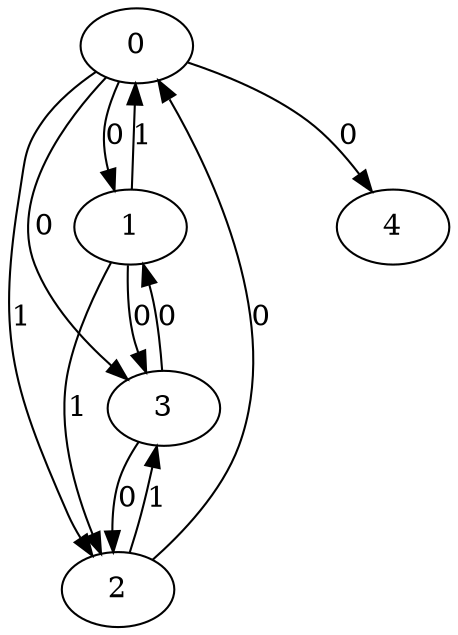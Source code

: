// Source:4816 Canonical: -1 0 1 0 0 1 -1 1 0 -1 0 -1 -1 1 -1 -1 0 0 -1 -1 -1 -1 -1 -1 -1
digraph HRA_from_4816_graph_000 {
  0 -> 1 [label="0"];
  0 -> 2 [label="1"];
  0 -> 3 [label="0"];
  1 -> 0 [label="1"];
  1 -> 2 [label="1"];
  1 -> 3 [label="0"];
  2 -> 0 [label="0"];
  2 -> 3 [label="1"];
  3 -> 1 [label="0"];
  3 -> 2 [label="0"];
  0 -> 4 [label="0"];
}

// Source:4816 Canonical: -1 0 1 0 0 1 -1 1 0 -1 0 -1 -1 1 -1 -1 0 0 -1 -1 0 -1 -1 -1 -1
digraph HRA_from_4816_graph_001 {
  0 -> 1 [label="0"];
  0 -> 2 [label="1"];
  0 -> 3 [label="0"];
  1 -> 0 [label="1"];
  1 -> 2 [label="1"];
  1 -> 3 [label="0"];
  2 -> 0 [label="0"];
  2 -> 3 [label="1"];
  3 -> 1 [label="0"];
  3 -> 2 [label="0"];
  0 -> 4 [label="0"];
  4 -> 0 [label="0"];
}

// Source:4816 Canonical: -1 0 1 0 -1 1 -1 1 0 0 0 -1 -1 1 -1 -1 0 0 -1 -1 -1 -1 -1 -1 -1
digraph HRA_from_4816_graph_002 {
  0 -> 1 [label="0"];
  0 -> 2 [label="1"];
  0 -> 3 [label="0"];
  1 -> 0 [label="1"];
  1 -> 2 [label="1"];
  1 -> 3 [label="0"];
  2 -> 0 [label="0"];
  2 -> 3 [label="1"];
  3 -> 1 [label="0"];
  3 -> 2 [label="0"];
  1 -> 4 [label="0"];
}

// Source:4816 Canonical: -1 0 1 0 0 1 -1 1 0 0 0 -1 -1 1 -1 -1 0 0 -1 -1 -1 -1 -1 -1 -1
digraph HRA_from_4816_graph_003 {
  0 -> 1 [label="0"];
  0 -> 2 [label="1"];
  0 -> 3 [label="0"];
  1 -> 0 [label="1"];
  1 -> 2 [label="1"];
  1 -> 3 [label="0"];
  2 -> 0 [label="0"];
  2 -> 3 [label="1"];
  3 -> 1 [label="0"];
  3 -> 2 [label="0"];
  0 -> 4 [label="0"];
  1 -> 4 [label="0"];
}

// Source:4816 Canonical: -1 0 1 0 -1 1 -1 1 0 0 0 -1 -1 1 -1 -1 0 0 -1 -1 0 -1 -1 -1 -1
digraph HRA_from_4816_graph_004 {
  0 -> 1 [label="0"];
  0 -> 2 [label="1"];
  0 -> 3 [label="0"];
  1 -> 0 [label="1"];
  1 -> 2 [label="1"];
  1 -> 3 [label="0"];
  2 -> 0 [label="0"];
  2 -> 3 [label="1"];
  3 -> 1 [label="0"];
  3 -> 2 [label="0"];
  4 -> 0 [label="0"];
  1 -> 4 [label="0"];
}

// Source:4816 Canonical: -1 0 1 0 0 1 -1 1 0 0 0 -1 -1 1 -1 -1 0 0 -1 -1 0 -1 -1 -1 -1
digraph HRA_from_4816_graph_005 {
  0 -> 1 [label="0"];
  0 -> 2 [label="1"];
  0 -> 3 [label="0"];
  1 -> 0 [label="1"];
  1 -> 2 [label="1"];
  1 -> 3 [label="0"];
  2 -> 0 [label="0"];
  2 -> 3 [label="1"];
  3 -> 1 [label="0"];
  3 -> 2 [label="0"];
  0 -> 4 [label="0"];
  4 -> 0 [label="0"];
  1 -> 4 [label="0"];
}

// Source:4816 Canonical: -1 0 1 0 0 1 -1 1 0 -1 0 -1 -1 1 -1 -1 0 0 -1 -1 -1 0 -1 -1 -1
digraph HRA_from_4816_graph_006 {
  0 -> 1 [label="0"];
  0 -> 2 [label="1"];
  0 -> 3 [label="0"];
  1 -> 0 [label="1"];
  1 -> 2 [label="1"];
  1 -> 3 [label="0"];
  2 -> 0 [label="0"];
  2 -> 3 [label="1"];
  3 -> 1 [label="0"];
  3 -> 2 [label="0"];
  0 -> 4 [label="0"];
  4 -> 1 [label="0"];
}

// Source:4816 Canonical: -1 0 1 0 0 1 -1 1 0 -1 0 -1 -1 1 -1 -1 0 0 -1 -1 0 0 -1 -1 -1
digraph HRA_from_4816_graph_007 {
  0 -> 1 [label="0"];
  0 -> 2 [label="1"];
  0 -> 3 [label="0"];
  1 -> 0 [label="1"];
  1 -> 2 [label="1"];
  1 -> 3 [label="0"];
  2 -> 0 [label="0"];
  2 -> 3 [label="1"];
  3 -> 1 [label="0"];
  3 -> 2 [label="0"];
  0 -> 4 [label="0"];
  4 -> 0 [label="0"];
  4 -> 1 [label="0"];
}

// Source:4816 Canonical: -1 0 1 0 -1 1 -1 1 0 0 0 -1 -1 1 -1 -1 0 0 -1 -1 -1 0 -1 -1 -1
digraph HRA_from_4816_graph_008 {
  0 -> 1 [label="0"];
  0 -> 2 [label="1"];
  0 -> 3 [label="0"];
  1 -> 0 [label="1"];
  1 -> 2 [label="1"];
  1 -> 3 [label="0"];
  2 -> 0 [label="0"];
  2 -> 3 [label="1"];
  3 -> 1 [label="0"];
  3 -> 2 [label="0"];
  1 -> 4 [label="0"];
  4 -> 1 [label="0"];
}

// Source:4816 Canonical: -1 0 1 0 0 1 -1 1 0 0 0 -1 -1 1 -1 -1 0 0 -1 -1 -1 0 -1 -1 -1
digraph HRA_from_4816_graph_009 {
  0 -> 1 [label="0"];
  0 -> 2 [label="1"];
  0 -> 3 [label="0"];
  1 -> 0 [label="1"];
  1 -> 2 [label="1"];
  1 -> 3 [label="0"];
  2 -> 0 [label="0"];
  2 -> 3 [label="1"];
  3 -> 1 [label="0"];
  3 -> 2 [label="0"];
  0 -> 4 [label="0"];
  1 -> 4 [label="0"];
  4 -> 1 [label="0"];
}

// Source:4816 Canonical: -1 0 1 0 -1 1 -1 1 0 0 0 -1 -1 1 -1 -1 0 0 -1 -1 0 0 -1 -1 -1
digraph HRA_from_4816_graph_010 {
  0 -> 1 [label="0"];
  0 -> 2 [label="1"];
  0 -> 3 [label="0"];
  1 -> 0 [label="1"];
  1 -> 2 [label="1"];
  1 -> 3 [label="0"];
  2 -> 0 [label="0"];
  2 -> 3 [label="1"];
  3 -> 1 [label="0"];
  3 -> 2 [label="0"];
  4 -> 0 [label="0"];
  1 -> 4 [label="0"];
  4 -> 1 [label="0"];
}

// Source:4816 Canonical: -1 0 1 0 0 1 -1 1 0 0 0 -1 -1 1 -1 -1 0 0 -1 -1 0 0 -1 -1 -1
digraph HRA_from_4816_graph_011 {
  0 -> 1 [label="0"];
  0 -> 2 [label="1"];
  0 -> 3 [label="0"];
  1 -> 0 [label="1"];
  1 -> 2 [label="1"];
  1 -> 3 [label="0"];
  2 -> 0 [label="0"];
  2 -> 3 [label="1"];
  3 -> 1 [label="0"];
  3 -> 2 [label="0"];
  0 -> 4 [label="0"];
  4 -> 0 [label="0"];
  1 -> 4 [label="0"];
  4 -> 1 [label="0"];
}

// Source:4816 Canonical: -1 0 1 0 -1 1 -1 1 0 -1 0 -1 -1 1 0 -1 0 0 -1 -1 -1 -1 -1 -1 -1
digraph HRA_from_4816_graph_012 {
  0 -> 1 [label="0"];
  0 -> 2 [label="1"];
  0 -> 3 [label="0"];
  1 -> 0 [label="1"];
  1 -> 2 [label="1"];
  1 -> 3 [label="0"];
  2 -> 0 [label="0"];
  2 -> 3 [label="1"];
  3 -> 1 [label="0"];
  3 -> 2 [label="0"];
  2 -> 4 [label="0"];
}

// Source:4816 Canonical: -1 0 1 0 0 1 -1 1 0 -1 0 -1 -1 1 0 -1 0 0 -1 -1 -1 -1 -1 -1 -1
digraph HRA_from_4816_graph_013 {
  0 -> 1 [label="0"];
  0 -> 2 [label="1"];
  0 -> 3 [label="0"];
  1 -> 0 [label="1"];
  1 -> 2 [label="1"];
  1 -> 3 [label="0"];
  2 -> 0 [label="0"];
  2 -> 3 [label="1"];
  3 -> 1 [label="0"];
  3 -> 2 [label="0"];
  0 -> 4 [label="0"];
  2 -> 4 [label="0"];
}

// Source:4816 Canonical: -1 0 1 0 -1 1 -1 1 0 -1 0 -1 -1 1 0 -1 0 0 -1 -1 0 -1 -1 -1 -1
digraph HRA_from_4816_graph_014 {
  0 -> 1 [label="0"];
  0 -> 2 [label="1"];
  0 -> 3 [label="0"];
  1 -> 0 [label="1"];
  1 -> 2 [label="1"];
  1 -> 3 [label="0"];
  2 -> 0 [label="0"];
  2 -> 3 [label="1"];
  3 -> 1 [label="0"];
  3 -> 2 [label="0"];
  4 -> 0 [label="0"];
  2 -> 4 [label="0"];
}

// Source:4816 Canonical: -1 0 1 0 0 1 -1 1 0 -1 0 -1 -1 1 0 -1 0 0 -1 -1 0 -1 -1 -1 -1
digraph HRA_from_4816_graph_015 {
  0 -> 1 [label="0"];
  0 -> 2 [label="1"];
  0 -> 3 [label="0"];
  1 -> 0 [label="1"];
  1 -> 2 [label="1"];
  1 -> 3 [label="0"];
  2 -> 0 [label="0"];
  2 -> 3 [label="1"];
  3 -> 1 [label="0"];
  3 -> 2 [label="0"];
  0 -> 4 [label="0"];
  4 -> 0 [label="0"];
  2 -> 4 [label="0"];
}

// Source:4816 Canonical: -1 0 1 0 -1 1 -1 1 0 0 0 -1 -1 1 0 -1 0 0 -1 -1 -1 -1 -1 -1 -1
digraph HRA_from_4816_graph_016 {
  0 -> 1 [label="0"];
  0 -> 2 [label="1"];
  0 -> 3 [label="0"];
  1 -> 0 [label="1"];
  1 -> 2 [label="1"];
  1 -> 3 [label="0"];
  2 -> 0 [label="0"];
  2 -> 3 [label="1"];
  3 -> 1 [label="0"];
  3 -> 2 [label="0"];
  1 -> 4 [label="0"];
  2 -> 4 [label="0"];
}

// Source:4816 Canonical: -1 0 1 0 0 1 -1 1 0 0 0 -1 -1 1 0 -1 0 0 -1 -1 -1 -1 -1 -1 -1
digraph HRA_from_4816_graph_017 {
  0 -> 1 [label="0"];
  0 -> 2 [label="1"];
  0 -> 3 [label="0"];
  1 -> 0 [label="1"];
  1 -> 2 [label="1"];
  1 -> 3 [label="0"];
  2 -> 0 [label="0"];
  2 -> 3 [label="1"];
  3 -> 1 [label="0"];
  3 -> 2 [label="0"];
  0 -> 4 [label="0"];
  1 -> 4 [label="0"];
  2 -> 4 [label="0"];
}

// Source:4816 Canonical: -1 0 1 0 -1 1 -1 1 0 0 0 -1 -1 1 0 -1 0 0 -1 -1 0 -1 -1 -1 -1
digraph HRA_from_4816_graph_018 {
  0 -> 1 [label="0"];
  0 -> 2 [label="1"];
  0 -> 3 [label="0"];
  1 -> 0 [label="1"];
  1 -> 2 [label="1"];
  1 -> 3 [label="0"];
  2 -> 0 [label="0"];
  2 -> 3 [label="1"];
  3 -> 1 [label="0"];
  3 -> 2 [label="0"];
  4 -> 0 [label="0"];
  1 -> 4 [label="0"];
  2 -> 4 [label="0"];
}

// Source:4816 Canonical: -1 0 1 0 0 1 -1 1 0 0 0 -1 -1 1 0 -1 0 0 -1 -1 0 -1 -1 -1 -1
digraph HRA_from_4816_graph_019 {
  0 -> 1 [label="0"];
  0 -> 2 [label="1"];
  0 -> 3 [label="0"];
  1 -> 0 [label="1"];
  1 -> 2 [label="1"];
  1 -> 3 [label="0"];
  2 -> 0 [label="0"];
  2 -> 3 [label="1"];
  3 -> 1 [label="0"];
  3 -> 2 [label="0"];
  0 -> 4 [label="0"];
  4 -> 0 [label="0"];
  1 -> 4 [label="0"];
  2 -> 4 [label="0"];
}

// Source:4816 Canonical: -1 0 1 0 -1 1 -1 1 0 -1 0 -1 -1 1 0 -1 0 0 -1 -1 -1 0 -1 -1 -1
digraph HRA_from_4816_graph_020 {
  0 -> 1 [label="0"];
  0 -> 2 [label="1"];
  0 -> 3 [label="0"];
  1 -> 0 [label="1"];
  1 -> 2 [label="1"];
  1 -> 3 [label="0"];
  2 -> 0 [label="0"];
  2 -> 3 [label="1"];
  3 -> 1 [label="0"];
  3 -> 2 [label="0"];
  4 -> 1 [label="0"];
  2 -> 4 [label="0"];
}

// Source:4816 Canonical: -1 0 1 0 0 1 -1 1 0 -1 0 -1 -1 1 0 -1 0 0 -1 -1 -1 0 -1 -1 -1
digraph HRA_from_4816_graph_021 {
  0 -> 1 [label="0"];
  0 -> 2 [label="1"];
  0 -> 3 [label="0"];
  1 -> 0 [label="1"];
  1 -> 2 [label="1"];
  1 -> 3 [label="0"];
  2 -> 0 [label="0"];
  2 -> 3 [label="1"];
  3 -> 1 [label="0"];
  3 -> 2 [label="0"];
  0 -> 4 [label="0"];
  4 -> 1 [label="0"];
  2 -> 4 [label="0"];
}

// Source:4816 Canonical: -1 0 1 0 -1 1 -1 1 0 -1 0 -1 -1 1 0 -1 0 0 -1 -1 0 0 -1 -1 -1
digraph HRA_from_4816_graph_022 {
  0 -> 1 [label="0"];
  0 -> 2 [label="1"];
  0 -> 3 [label="0"];
  1 -> 0 [label="1"];
  1 -> 2 [label="1"];
  1 -> 3 [label="0"];
  2 -> 0 [label="0"];
  2 -> 3 [label="1"];
  3 -> 1 [label="0"];
  3 -> 2 [label="0"];
  4 -> 0 [label="0"];
  4 -> 1 [label="0"];
  2 -> 4 [label="0"];
}

// Source:4816 Canonical: -1 0 1 0 0 1 -1 1 0 -1 0 -1 -1 1 0 -1 0 0 -1 -1 0 0 -1 -1 -1
digraph HRA_from_4816_graph_023 {
  0 -> 1 [label="0"];
  0 -> 2 [label="1"];
  0 -> 3 [label="0"];
  1 -> 0 [label="1"];
  1 -> 2 [label="1"];
  1 -> 3 [label="0"];
  2 -> 0 [label="0"];
  2 -> 3 [label="1"];
  3 -> 1 [label="0"];
  3 -> 2 [label="0"];
  0 -> 4 [label="0"];
  4 -> 0 [label="0"];
  4 -> 1 [label="0"];
  2 -> 4 [label="0"];
}

// Source:4816 Canonical: -1 0 1 0 -1 1 -1 1 0 0 0 -1 -1 1 0 -1 0 0 -1 -1 -1 0 -1 -1 -1
digraph HRA_from_4816_graph_024 {
  0 -> 1 [label="0"];
  0 -> 2 [label="1"];
  0 -> 3 [label="0"];
  1 -> 0 [label="1"];
  1 -> 2 [label="1"];
  1 -> 3 [label="0"];
  2 -> 0 [label="0"];
  2 -> 3 [label="1"];
  3 -> 1 [label="0"];
  3 -> 2 [label="0"];
  1 -> 4 [label="0"];
  4 -> 1 [label="0"];
  2 -> 4 [label="0"];
}

// Source:4816 Canonical: -1 0 1 0 0 1 -1 1 0 0 0 -1 -1 1 0 -1 0 0 -1 -1 -1 0 -1 -1 -1
digraph HRA_from_4816_graph_025 {
  0 -> 1 [label="0"];
  0 -> 2 [label="1"];
  0 -> 3 [label="0"];
  1 -> 0 [label="1"];
  1 -> 2 [label="1"];
  1 -> 3 [label="0"];
  2 -> 0 [label="0"];
  2 -> 3 [label="1"];
  3 -> 1 [label="0"];
  3 -> 2 [label="0"];
  0 -> 4 [label="0"];
  1 -> 4 [label="0"];
  4 -> 1 [label="0"];
  2 -> 4 [label="0"];
}

// Source:4816 Canonical: -1 0 1 0 -1 1 -1 1 0 0 0 -1 -1 1 0 -1 0 0 -1 -1 0 0 -1 -1 -1
digraph HRA_from_4816_graph_026 {
  0 -> 1 [label="0"];
  0 -> 2 [label="1"];
  0 -> 3 [label="0"];
  1 -> 0 [label="1"];
  1 -> 2 [label="1"];
  1 -> 3 [label="0"];
  2 -> 0 [label="0"];
  2 -> 3 [label="1"];
  3 -> 1 [label="0"];
  3 -> 2 [label="0"];
  4 -> 0 [label="0"];
  1 -> 4 [label="0"];
  4 -> 1 [label="0"];
  2 -> 4 [label="0"];
}

// Source:4816 Canonical: -1 0 1 0 0 1 -1 1 0 0 0 -1 -1 1 0 -1 0 0 -1 -1 0 0 -1 -1 -1
digraph HRA_from_4816_graph_027 {
  0 -> 1 [label="0"];
  0 -> 2 [label="1"];
  0 -> 3 [label="0"];
  1 -> 0 [label="1"];
  1 -> 2 [label="1"];
  1 -> 3 [label="0"];
  2 -> 0 [label="0"];
  2 -> 3 [label="1"];
  3 -> 1 [label="0"];
  3 -> 2 [label="0"];
  0 -> 4 [label="0"];
  4 -> 0 [label="0"];
  1 -> 4 [label="0"];
  4 -> 1 [label="0"];
  2 -> 4 [label="0"];
}

// Source:4816 Canonical: -1 0 1 0 0 1 -1 1 0 -1 0 -1 -1 1 -1 -1 0 0 -1 -1 -1 -1 0 -1 -1
digraph HRA_from_4816_graph_028 {
  0 -> 1 [label="0"];
  0 -> 2 [label="1"];
  0 -> 3 [label="0"];
  1 -> 0 [label="1"];
  1 -> 2 [label="1"];
  1 -> 3 [label="0"];
  2 -> 0 [label="0"];
  2 -> 3 [label="1"];
  3 -> 1 [label="0"];
  3 -> 2 [label="0"];
  0 -> 4 [label="0"];
  4 -> 2 [label="0"];
}

// Source:4816 Canonical: -1 0 1 0 0 1 -1 1 0 -1 0 -1 -1 1 -1 -1 0 0 -1 -1 0 -1 0 -1 -1
digraph HRA_from_4816_graph_029 {
  0 -> 1 [label="0"];
  0 -> 2 [label="1"];
  0 -> 3 [label="0"];
  1 -> 0 [label="1"];
  1 -> 2 [label="1"];
  1 -> 3 [label="0"];
  2 -> 0 [label="0"];
  2 -> 3 [label="1"];
  3 -> 1 [label="0"];
  3 -> 2 [label="0"];
  0 -> 4 [label="0"];
  4 -> 0 [label="0"];
  4 -> 2 [label="0"];
}

// Source:4816 Canonical: -1 0 1 0 -1 1 -1 1 0 0 0 -1 -1 1 -1 -1 0 0 -1 -1 -1 -1 0 -1 -1
digraph HRA_from_4816_graph_030 {
  0 -> 1 [label="0"];
  0 -> 2 [label="1"];
  0 -> 3 [label="0"];
  1 -> 0 [label="1"];
  1 -> 2 [label="1"];
  1 -> 3 [label="0"];
  2 -> 0 [label="0"];
  2 -> 3 [label="1"];
  3 -> 1 [label="0"];
  3 -> 2 [label="0"];
  1 -> 4 [label="0"];
  4 -> 2 [label="0"];
}

// Source:4816 Canonical: -1 0 1 0 0 1 -1 1 0 0 0 -1 -1 1 -1 -1 0 0 -1 -1 -1 -1 0 -1 -1
digraph HRA_from_4816_graph_031 {
  0 -> 1 [label="0"];
  0 -> 2 [label="1"];
  0 -> 3 [label="0"];
  1 -> 0 [label="1"];
  1 -> 2 [label="1"];
  1 -> 3 [label="0"];
  2 -> 0 [label="0"];
  2 -> 3 [label="1"];
  3 -> 1 [label="0"];
  3 -> 2 [label="0"];
  0 -> 4 [label="0"];
  1 -> 4 [label="0"];
  4 -> 2 [label="0"];
}

// Source:4816 Canonical: -1 0 1 0 -1 1 -1 1 0 0 0 -1 -1 1 -1 -1 0 0 -1 -1 0 -1 0 -1 -1
digraph HRA_from_4816_graph_032 {
  0 -> 1 [label="0"];
  0 -> 2 [label="1"];
  0 -> 3 [label="0"];
  1 -> 0 [label="1"];
  1 -> 2 [label="1"];
  1 -> 3 [label="0"];
  2 -> 0 [label="0"];
  2 -> 3 [label="1"];
  3 -> 1 [label="0"];
  3 -> 2 [label="0"];
  4 -> 0 [label="0"];
  1 -> 4 [label="0"];
  4 -> 2 [label="0"];
}

// Source:4816 Canonical: -1 0 1 0 0 1 -1 1 0 0 0 -1 -1 1 -1 -1 0 0 -1 -1 0 -1 0 -1 -1
digraph HRA_from_4816_graph_033 {
  0 -> 1 [label="0"];
  0 -> 2 [label="1"];
  0 -> 3 [label="0"];
  1 -> 0 [label="1"];
  1 -> 2 [label="1"];
  1 -> 3 [label="0"];
  2 -> 0 [label="0"];
  2 -> 3 [label="1"];
  3 -> 1 [label="0"];
  3 -> 2 [label="0"];
  0 -> 4 [label="0"];
  4 -> 0 [label="0"];
  1 -> 4 [label="0"];
  4 -> 2 [label="0"];
}

// Source:4816 Canonical: -1 0 1 0 0 1 -1 1 0 -1 0 -1 -1 1 -1 -1 0 0 -1 -1 -1 0 0 -1 -1
digraph HRA_from_4816_graph_034 {
  0 -> 1 [label="0"];
  0 -> 2 [label="1"];
  0 -> 3 [label="0"];
  1 -> 0 [label="1"];
  1 -> 2 [label="1"];
  1 -> 3 [label="0"];
  2 -> 0 [label="0"];
  2 -> 3 [label="1"];
  3 -> 1 [label="0"];
  3 -> 2 [label="0"];
  0 -> 4 [label="0"];
  4 -> 1 [label="0"];
  4 -> 2 [label="0"];
}

// Source:4816 Canonical: -1 0 1 0 0 1 -1 1 0 -1 0 -1 -1 1 -1 -1 0 0 -1 -1 0 0 0 -1 -1
digraph HRA_from_4816_graph_035 {
  0 -> 1 [label="0"];
  0 -> 2 [label="1"];
  0 -> 3 [label="0"];
  1 -> 0 [label="1"];
  1 -> 2 [label="1"];
  1 -> 3 [label="0"];
  2 -> 0 [label="0"];
  2 -> 3 [label="1"];
  3 -> 1 [label="0"];
  3 -> 2 [label="0"];
  0 -> 4 [label="0"];
  4 -> 0 [label="0"];
  4 -> 1 [label="0"];
  4 -> 2 [label="0"];
}

// Source:4816 Canonical: -1 0 1 0 -1 1 -1 1 0 0 0 -1 -1 1 -1 -1 0 0 -1 -1 -1 0 0 -1 -1
digraph HRA_from_4816_graph_036 {
  0 -> 1 [label="0"];
  0 -> 2 [label="1"];
  0 -> 3 [label="0"];
  1 -> 0 [label="1"];
  1 -> 2 [label="1"];
  1 -> 3 [label="0"];
  2 -> 0 [label="0"];
  2 -> 3 [label="1"];
  3 -> 1 [label="0"];
  3 -> 2 [label="0"];
  1 -> 4 [label="0"];
  4 -> 1 [label="0"];
  4 -> 2 [label="0"];
}

// Source:4816 Canonical: -1 0 1 0 0 1 -1 1 0 0 0 -1 -1 1 -1 -1 0 0 -1 -1 -1 0 0 -1 -1
digraph HRA_from_4816_graph_037 {
  0 -> 1 [label="0"];
  0 -> 2 [label="1"];
  0 -> 3 [label="0"];
  1 -> 0 [label="1"];
  1 -> 2 [label="1"];
  1 -> 3 [label="0"];
  2 -> 0 [label="0"];
  2 -> 3 [label="1"];
  3 -> 1 [label="0"];
  3 -> 2 [label="0"];
  0 -> 4 [label="0"];
  1 -> 4 [label="0"];
  4 -> 1 [label="0"];
  4 -> 2 [label="0"];
}

// Source:4816 Canonical: -1 0 1 0 -1 1 -1 1 0 0 0 -1 -1 1 -1 -1 0 0 -1 -1 0 0 0 -1 -1
digraph HRA_from_4816_graph_038 {
  0 -> 1 [label="0"];
  0 -> 2 [label="1"];
  0 -> 3 [label="0"];
  1 -> 0 [label="1"];
  1 -> 2 [label="1"];
  1 -> 3 [label="0"];
  2 -> 0 [label="0"];
  2 -> 3 [label="1"];
  3 -> 1 [label="0"];
  3 -> 2 [label="0"];
  4 -> 0 [label="0"];
  1 -> 4 [label="0"];
  4 -> 1 [label="0"];
  4 -> 2 [label="0"];
}

// Source:4816 Canonical: -1 0 1 0 0 1 -1 1 0 0 0 -1 -1 1 -1 -1 0 0 -1 -1 0 0 0 -1 -1
digraph HRA_from_4816_graph_039 {
  0 -> 1 [label="0"];
  0 -> 2 [label="1"];
  0 -> 3 [label="0"];
  1 -> 0 [label="1"];
  1 -> 2 [label="1"];
  1 -> 3 [label="0"];
  2 -> 0 [label="0"];
  2 -> 3 [label="1"];
  3 -> 1 [label="0"];
  3 -> 2 [label="0"];
  0 -> 4 [label="0"];
  4 -> 0 [label="0"];
  1 -> 4 [label="0"];
  4 -> 1 [label="0"];
  4 -> 2 [label="0"];
}

// Source:4816 Canonical: -1 0 1 0 -1 1 -1 1 0 -1 0 -1 -1 1 0 -1 0 0 -1 -1 -1 -1 0 -1 -1
digraph HRA_from_4816_graph_040 {
  0 -> 1 [label="0"];
  0 -> 2 [label="1"];
  0 -> 3 [label="0"];
  1 -> 0 [label="1"];
  1 -> 2 [label="1"];
  1 -> 3 [label="0"];
  2 -> 0 [label="0"];
  2 -> 3 [label="1"];
  3 -> 1 [label="0"];
  3 -> 2 [label="0"];
  2 -> 4 [label="0"];
  4 -> 2 [label="0"];
}

// Source:4816 Canonical: -1 0 1 0 0 1 -1 1 0 -1 0 -1 -1 1 0 -1 0 0 -1 -1 -1 -1 0 -1 -1
digraph HRA_from_4816_graph_041 {
  0 -> 1 [label="0"];
  0 -> 2 [label="1"];
  0 -> 3 [label="0"];
  1 -> 0 [label="1"];
  1 -> 2 [label="1"];
  1 -> 3 [label="0"];
  2 -> 0 [label="0"];
  2 -> 3 [label="1"];
  3 -> 1 [label="0"];
  3 -> 2 [label="0"];
  0 -> 4 [label="0"];
  2 -> 4 [label="0"];
  4 -> 2 [label="0"];
}

// Source:4816 Canonical: -1 0 1 0 -1 1 -1 1 0 -1 0 -1 -1 1 0 -1 0 0 -1 -1 0 -1 0 -1 -1
digraph HRA_from_4816_graph_042 {
  0 -> 1 [label="0"];
  0 -> 2 [label="1"];
  0 -> 3 [label="0"];
  1 -> 0 [label="1"];
  1 -> 2 [label="1"];
  1 -> 3 [label="0"];
  2 -> 0 [label="0"];
  2 -> 3 [label="1"];
  3 -> 1 [label="0"];
  3 -> 2 [label="0"];
  4 -> 0 [label="0"];
  2 -> 4 [label="0"];
  4 -> 2 [label="0"];
}

// Source:4816 Canonical: -1 0 1 0 0 1 -1 1 0 -1 0 -1 -1 1 0 -1 0 0 -1 -1 0 -1 0 -1 -1
digraph HRA_from_4816_graph_043 {
  0 -> 1 [label="0"];
  0 -> 2 [label="1"];
  0 -> 3 [label="0"];
  1 -> 0 [label="1"];
  1 -> 2 [label="1"];
  1 -> 3 [label="0"];
  2 -> 0 [label="0"];
  2 -> 3 [label="1"];
  3 -> 1 [label="0"];
  3 -> 2 [label="0"];
  0 -> 4 [label="0"];
  4 -> 0 [label="0"];
  2 -> 4 [label="0"];
  4 -> 2 [label="0"];
}

// Source:4816 Canonical: -1 0 1 0 -1 1 -1 1 0 0 0 -1 -1 1 0 -1 0 0 -1 -1 -1 -1 0 -1 -1
digraph HRA_from_4816_graph_044 {
  0 -> 1 [label="0"];
  0 -> 2 [label="1"];
  0 -> 3 [label="0"];
  1 -> 0 [label="1"];
  1 -> 2 [label="1"];
  1 -> 3 [label="0"];
  2 -> 0 [label="0"];
  2 -> 3 [label="1"];
  3 -> 1 [label="0"];
  3 -> 2 [label="0"];
  1 -> 4 [label="0"];
  2 -> 4 [label="0"];
  4 -> 2 [label="0"];
}

// Source:4816 Canonical: -1 0 1 0 0 1 -1 1 0 0 0 -1 -1 1 0 -1 0 0 -1 -1 -1 -1 0 -1 -1
digraph HRA_from_4816_graph_045 {
  0 -> 1 [label="0"];
  0 -> 2 [label="1"];
  0 -> 3 [label="0"];
  1 -> 0 [label="1"];
  1 -> 2 [label="1"];
  1 -> 3 [label="0"];
  2 -> 0 [label="0"];
  2 -> 3 [label="1"];
  3 -> 1 [label="0"];
  3 -> 2 [label="0"];
  0 -> 4 [label="0"];
  1 -> 4 [label="0"];
  2 -> 4 [label="0"];
  4 -> 2 [label="0"];
}

// Source:4816 Canonical: -1 0 1 0 -1 1 -1 1 0 0 0 -1 -1 1 0 -1 0 0 -1 -1 0 -1 0 -1 -1
digraph HRA_from_4816_graph_046 {
  0 -> 1 [label="0"];
  0 -> 2 [label="1"];
  0 -> 3 [label="0"];
  1 -> 0 [label="1"];
  1 -> 2 [label="1"];
  1 -> 3 [label="0"];
  2 -> 0 [label="0"];
  2 -> 3 [label="1"];
  3 -> 1 [label="0"];
  3 -> 2 [label="0"];
  4 -> 0 [label="0"];
  1 -> 4 [label="0"];
  2 -> 4 [label="0"];
  4 -> 2 [label="0"];
}

// Source:4816 Canonical: -1 0 1 0 0 1 -1 1 0 0 0 -1 -1 1 0 -1 0 0 -1 -1 0 -1 0 -1 -1
digraph HRA_from_4816_graph_047 {
  0 -> 1 [label="0"];
  0 -> 2 [label="1"];
  0 -> 3 [label="0"];
  1 -> 0 [label="1"];
  1 -> 2 [label="1"];
  1 -> 3 [label="0"];
  2 -> 0 [label="0"];
  2 -> 3 [label="1"];
  3 -> 1 [label="0"];
  3 -> 2 [label="0"];
  0 -> 4 [label="0"];
  4 -> 0 [label="0"];
  1 -> 4 [label="0"];
  2 -> 4 [label="0"];
  4 -> 2 [label="0"];
}

// Source:4816 Canonical: -1 0 1 0 -1 1 -1 1 0 -1 0 -1 -1 1 0 -1 0 0 -1 -1 -1 0 0 -1 -1
digraph HRA_from_4816_graph_048 {
  0 -> 1 [label="0"];
  0 -> 2 [label="1"];
  0 -> 3 [label="0"];
  1 -> 0 [label="1"];
  1 -> 2 [label="1"];
  1 -> 3 [label="0"];
  2 -> 0 [label="0"];
  2 -> 3 [label="1"];
  3 -> 1 [label="0"];
  3 -> 2 [label="0"];
  4 -> 1 [label="0"];
  2 -> 4 [label="0"];
  4 -> 2 [label="0"];
}

// Source:4816 Canonical: -1 0 1 0 0 1 -1 1 0 -1 0 -1 -1 1 0 -1 0 0 -1 -1 -1 0 0 -1 -1
digraph HRA_from_4816_graph_049 {
  0 -> 1 [label="0"];
  0 -> 2 [label="1"];
  0 -> 3 [label="0"];
  1 -> 0 [label="1"];
  1 -> 2 [label="1"];
  1 -> 3 [label="0"];
  2 -> 0 [label="0"];
  2 -> 3 [label="1"];
  3 -> 1 [label="0"];
  3 -> 2 [label="0"];
  0 -> 4 [label="0"];
  4 -> 1 [label="0"];
  2 -> 4 [label="0"];
  4 -> 2 [label="0"];
}

// Source:4816 Canonical: -1 0 1 0 -1 1 -1 1 0 -1 0 -1 -1 1 0 -1 0 0 -1 -1 0 0 0 -1 -1
digraph HRA_from_4816_graph_050 {
  0 -> 1 [label="0"];
  0 -> 2 [label="1"];
  0 -> 3 [label="0"];
  1 -> 0 [label="1"];
  1 -> 2 [label="1"];
  1 -> 3 [label="0"];
  2 -> 0 [label="0"];
  2 -> 3 [label="1"];
  3 -> 1 [label="0"];
  3 -> 2 [label="0"];
  4 -> 0 [label="0"];
  4 -> 1 [label="0"];
  2 -> 4 [label="0"];
  4 -> 2 [label="0"];
}

// Source:4816 Canonical: -1 0 1 0 0 1 -1 1 0 -1 0 -1 -1 1 0 -1 0 0 -1 -1 0 0 0 -1 -1
digraph HRA_from_4816_graph_051 {
  0 -> 1 [label="0"];
  0 -> 2 [label="1"];
  0 -> 3 [label="0"];
  1 -> 0 [label="1"];
  1 -> 2 [label="1"];
  1 -> 3 [label="0"];
  2 -> 0 [label="0"];
  2 -> 3 [label="1"];
  3 -> 1 [label="0"];
  3 -> 2 [label="0"];
  0 -> 4 [label="0"];
  4 -> 0 [label="0"];
  4 -> 1 [label="0"];
  2 -> 4 [label="0"];
  4 -> 2 [label="0"];
}

// Source:4816 Canonical: -1 0 1 0 -1 1 -1 1 0 0 0 -1 -1 1 0 -1 0 0 -1 -1 -1 0 0 -1 -1
digraph HRA_from_4816_graph_052 {
  0 -> 1 [label="0"];
  0 -> 2 [label="1"];
  0 -> 3 [label="0"];
  1 -> 0 [label="1"];
  1 -> 2 [label="1"];
  1 -> 3 [label="0"];
  2 -> 0 [label="0"];
  2 -> 3 [label="1"];
  3 -> 1 [label="0"];
  3 -> 2 [label="0"];
  1 -> 4 [label="0"];
  4 -> 1 [label="0"];
  2 -> 4 [label="0"];
  4 -> 2 [label="0"];
}

// Source:4816 Canonical: -1 0 1 0 0 1 -1 1 0 0 0 -1 -1 1 0 -1 0 0 -1 -1 -1 0 0 -1 -1
digraph HRA_from_4816_graph_053 {
  0 -> 1 [label="0"];
  0 -> 2 [label="1"];
  0 -> 3 [label="0"];
  1 -> 0 [label="1"];
  1 -> 2 [label="1"];
  1 -> 3 [label="0"];
  2 -> 0 [label="0"];
  2 -> 3 [label="1"];
  3 -> 1 [label="0"];
  3 -> 2 [label="0"];
  0 -> 4 [label="0"];
  1 -> 4 [label="0"];
  4 -> 1 [label="0"];
  2 -> 4 [label="0"];
  4 -> 2 [label="0"];
}

// Source:4816 Canonical: -1 0 1 0 -1 1 -1 1 0 0 0 -1 -1 1 0 -1 0 0 -1 -1 0 0 0 -1 -1
digraph HRA_from_4816_graph_054 {
  0 -> 1 [label="0"];
  0 -> 2 [label="1"];
  0 -> 3 [label="0"];
  1 -> 0 [label="1"];
  1 -> 2 [label="1"];
  1 -> 3 [label="0"];
  2 -> 0 [label="0"];
  2 -> 3 [label="1"];
  3 -> 1 [label="0"];
  3 -> 2 [label="0"];
  4 -> 0 [label="0"];
  1 -> 4 [label="0"];
  4 -> 1 [label="0"];
  2 -> 4 [label="0"];
  4 -> 2 [label="0"];
}

// Source:4816 Canonical: -1 0 1 0 0 1 -1 1 0 0 0 -1 -1 1 0 -1 0 0 -1 -1 0 0 0 -1 -1
digraph HRA_from_4816_graph_055 {
  0 -> 1 [label="0"];
  0 -> 2 [label="1"];
  0 -> 3 [label="0"];
  1 -> 0 [label="1"];
  1 -> 2 [label="1"];
  1 -> 3 [label="0"];
  2 -> 0 [label="0"];
  2 -> 3 [label="1"];
  3 -> 1 [label="0"];
  3 -> 2 [label="0"];
  0 -> 4 [label="0"];
  4 -> 0 [label="0"];
  1 -> 4 [label="0"];
  4 -> 1 [label="0"];
  2 -> 4 [label="0"];
  4 -> 2 [label="0"];
}

// Source:4816 Canonical: -1 0 1 0 -1 1 -1 1 0 -1 0 -1 -1 1 -1 -1 0 0 -1 0 -1 -1 -1 -1 -1
digraph HRA_from_4816_graph_056 {
  0 -> 1 [label="0"];
  0 -> 2 [label="1"];
  0 -> 3 [label="0"];
  1 -> 0 [label="1"];
  1 -> 2 [label="1"];
  1 -> 3 [label="0"];
  2 -> 0 [label="0"];
  2 -> 3 [label="1"];
  3 -> 1 [label="0"];
  3 -> 2 [label="0"];
  3 -> 4 [label="0"];
}

// Source:4816 Canonical: -1 0 1 0 0 1 -1 1 0 -1 0 -1 -1 1 -1 -1 0 0 -1 0 -1 -1 -1 -1 -1
digraph HRA_from_4816_graph_057 {
  0 -> 1 [label="0"];
  0 -> 2 [label="1"];
  0 -> 3 [label="0"];
  1 -> 0 [label="1"];
  1 -> 2 [label="1"];
  1 -> 3 [label="0"];
  2 -> 0 [label="0"];
  2 -> 3 [label="1"];
  3 -> 1 [label="0"];
  3 -> 2 [label="0"];
  0 -> 4 [label="0"];
  3 -> 4 [label="0"];
}

// Source:4816 Canonical: -1 0 1 0 -1 1 -1 1 0 -1 0 -1 -1 1 -1 -1 0 0 -1 0 0 -1 -1 -1 -1
digraph HRA_from_4816_graph_058 {
  0 -> 1 [label="0"];
  0 -> 2 [label="1"];
  0 -> 3 [label="0"];
  1 -> 0 [label="1"];
  1 -> 2 [label="1"];
  1 -> 3 [label="0"];
  2 -> 0 [label="0"];
  2 -> 3 [label="1"];
  3 -> 1 [label="0"];
  3 -> 2 [label="0"];
  4 -> 0 [label="0"];
  3 -> 4 [label="0"];
}

// Source:4816 Canonical: -1 0 1 0 0 1 -1 1 0 -1 0 -1 -1 1 -1 -1 0 0 -1 0 0 -1 -1 -1 -1
digraph HRA_from_4816_graph_059 {
  0 -> 1 [label="0"];
  0 -> 2 [label="1"];
  0 -> 3 [label="0"];
  1 -> 0 [label="1"];
  1 -> 2 [label="1"];
  1 -> 3 [label="0"];
  2 -> 0 [label="0"];
  2 -> 3 [label="1"];
  3 -> 1 [label="0"];
  3 -> 2 [label="0"];
  0 -> 4 [label="0"];
  4 -> 0 [label="0"];
  3 -> 4 [label="0"];
}

// Source:4816 Canonical: -1 0 1 0 -1 1 -1 1 0 0 0 -1 -1 1 -1 -1 0 0 -1 0 -1 -1 -1 -1 -1
digraph HRA_from_4816_graph_060 {
  0 -> 1 [label="0"];
  0 -> 2 [label="1"];
  0 -> 3 [label="0"];
  1 -> 0 [label="1"];
  1 -> 2 [label="1"];
  1 -> 3 [label="0"];
  2 -> 0 [label="0"];
  2 -> 3 [label="1"];
  3 -> 1 [label="0"];
  3 -> 2 [label="0"];
  1 -> 4 [label="0"];
  3 -> 4 [label="0"];
}

// Source:4816 Canonical: -1 0 1 0 0 1 -1 1 0 0 0 -1 -1 1 -1 -1 0 0 -1 0 -1 -1 -1 -1 -1
digraph HRA_from_4816_graph_061 {
  0 -> 1 [label="0"];
  0 -> 2 [label="1"];
  0 -> 3 [label="0"];
  1 -> 0 [label="1"];
  1 -> 2 [label="1"];
  1 -> 3 [label="0"];
  2 -> 0 [label="0"];
  2 -> 3 [label="1"];
  3 -> 1 [label="0"];
  3 -> 2 [label="0"];
  0 -> 4 [label="0"];
  1 -> 4 [label="0"];
  3 -> 4 [label="0"];
}

// Source:4816 Canonical: -1 0 1 0 -1 1 -1 1 0 0 0 -1 -1 1 -1 -1 0 0 -1 0 0 -1 -1 -1 -1
digraph HRA_from_4816_graph_062 {
  0 -> 1 [label="0"];
  0 -> 2 [label="1"];
  0 -> 3 [label="0"];
  1 -> 0 [label="1"];
  1 -> 2 [label="1"];
  1 -> 3 [label="0"];
  2 -> 0 [label="0"];
  2 -> 3 [label="1"];
  3 -> 1 [label="0"];
  3 -> 2 [label="0"];
  4 -> 0 [label="0"];
  1 -> 4 [label="0"];
  3 -> 4 [label="0"];
}

// Source:4816 Canonical: -1 0 1 0 0 1 -1 1 0 0 0 -1 -1 1 -1 -1 0 0 -1 0 0 -1 -1 -1 -1
digraph HRA_from_4816_graph_063 {
  0 -> 1 [label="0"];
  0 -> 2 [label="1"];
  0 -> 3 [label="0"];
  1 -> 0 [label="1"];
  1 -> 2 [label="1"];
  1 -> 3 [label="0"];
  2 -> 0 [label="0"];
  2 -> 3 [label="1"];
  3 -> 1 [label="0"];
  3 -> 2 [label="0"];
  0 -> 4 [label="0"];
  4 -> 0 [label="0"];
  1 -> 4 [label="0"];
  3 -> 4 [label="0"];
}

// Source:4816 Canonical: -1 0 1 0 -1 1 -1 1 0 -1 0 -1 -1 1 -1 -1 0 0 -1 0 -1 0 -1 -1 -1
digraph HRA_from_4816_graph_064 {
  0 -> 1 [label="0"];
  0 -> 2 [label="1"];
  0 -> 3 [label="0"];
  1 -> 0 [label="1"];
  1 -> 2 [label="1"];
  1 -> 3 [label="0"];
  2 -> 0 [label="0"];
  2 -> 3 [label="1"];
  3 -> 1 [label="0"];
  3 -> 2 [label="0"];
  4 -> 1 [label="0"];
  3 -> 4 [label="0"];
}

// Source:4816 Canonical: -1 0 1 0 0 1 -1 1 0 -1 0 -1 -1 1 -1 -1 0 0 -1 0 -1 0 -1 -1 -1
digraph HRA_from_4816_graph_065 {
  0 -> 1 [label="0"];
  0 -> 2 [label="1"];
  0 -> 3 [label="0"];
  1 -> 0 [label="1"];
  1 -> 2 [label="1"];
  1 -> 3 [label="0"];
  2 -> 0 [label="0"];
  2 -> 3 [label="1"];
  3 -> 1 [label="0"];
  3 -> 2 [label="0"];
  0 -> 4 [label="0"];
  4 -> 1 [label="0"];
  3 -> 4 [label="0"];
}

// Source:4816 Canonical: -1 0 1 0 -1 1 -1 1 0 -1 0 -1 -1 1 -1 -1 0 0 -1 0 0 0 -1 -1 -1
digraph HRA_from_4816_graph_066 {
  0 -> 1 [label="0"];
  0 -> 2 [label="1"];
  0 -> 3 [label="0"];
  1 -> 0 [label="1"];
  1 -> 2 [label="1"];
  1 -> 3 [label="0"];
  2 -> 0 [label="0"];
  2 -> 3 [label="1"];
  3 -> 1 [label="0"];
  3 -> 2 [label="0"];
  4 -> 0 [label="0"];
  4 -> 1 [label="0"];
  3 -> 4 [label="0"];
}

// Source:4816 Canonical: -1 0 1 0 0 1 -1 1 0 -1 0 -1 -1 1 -1 -1 0 0 -1 0 0 0 -1 -1 -1
digraph HRA_from_4816_graph_067 {
  0 -> 1 [label="0"];
  0 -> 2 [label="1"];
  0 -> 3 [label="0"];
  1 -> 0 [label="1"];
  1 -> 2 [label="1"];
  1 -> 3 [label="0"];
  2 -> 0 [label="0"];
  2 -> 3 [label="1"];
  3 -> 1 [label="0"];
  3 -> 2 [label="0"];
  0 -> 4 [label="0"];
  4 -> 0 [label="0"];
  4 -> 1 [label="0"];
  3 -> 4 [label="0"];
}

// Source:4816 Canonical: -1 0 1 0 -1 1 -1 1 0 0 0 -1 -1 1 -1 -1 0 0 -1 0 -1 0 -1 -1 -1
digraph HRA_from_4816_graph_068 {
  0 -> 1 [label="0"];
  0 -> 2 [label="1"];
  0 -> 3 [label="0"];
  1 -> 0 [label="1"];
  1 -> 2 [label="1"];
  1 -> 3 [label="0"];
  2 -> 0 [label="0"];
  2 -> 3 [label="1"];
  3 -> 1 [label="0"];
  3 -> 2 [label="0"];
  1 -> 4 [label="0"];
  4 -> 1 [label="0"];
  3 -> 4 [label="0"];
}

// Source:4816 Canonical: -1 0 1 0 0 1 -1 1 0 0 0 -1 -1 1 -1 -1 0 0 -1 0 -1 0 -1 -1 -1
digraph HRA_from_4816_graph_069 {
  0 -> 1 [label="0"];
  0 -> 2 [label="1"];
  0 -> 3 [label="0"];
  1 -> 0 [label="1"];
  1 -> 2 [label="1"];
  1 -> 3 [label="0"];
  2 -> 0 [label="0"];
  2 -> 3 [label="1"];
  3 -> 1 [label="0"];
  3 -> 2 [label="0"];
  0 -> 4 [label="0"];
  1 -> 4 [label="0"];
  4 -> 1 [label="0"];
  3 -> 4 [label="0"];
}

// Source:4816 Canonical: -1 0 1 0 -1 1 -1 1 0 0 0 -1 -1 1 -1 -1 0 0 -1 0 0 0 -1 -1 -1
digraph HRA_from_4816_graph_070 {
  0 -> 1 [label="0"];
  0 -> 2 [label="1"];
  0 -> 3 [label="0"];
  1 -> 0 [label="1"];
  1 -> 2 [label="1"];
  1 -> 3 [label="0"];
  2 -> 0 [label="0"];
  2 -> 3 [label="1"];
  3 -> 1 [label="0"];
  3 -> 2 [label="0"];
  4 -> 0 [label="0"];
  1 -> 4 [label="0"];
  4 -> 1 [label="0"];
  3 -> 4 [label="0"];
}

// Source:4816 Canonical: -1 0 1 0 0 1 -1 1 0 0 0 -1 -1 1 -1 -1 0 0 -1 0 0 0 -1 -1 -1
digraph HRA_from_4816_graph_071 {
  0 -> 1 [label="0"];
  0 -> 2 [label="1"];
  0 -> 3 [label="0"];
  1 -> 0 [label="1"];
  1 -> 2 [label="1"];
  1 -> 3 [label="0"];
  2 -> 0 [label="0"];
  2 -> 3 [label="1"];
  3 -> 1 [label="0"];
  3 -> 2 [label="0"];
  0 -> 4 [label="0"];
  4 -> 0 [label="0"];
  1 -> 4 [label="0"];
  4 -> 1 [label="0"];
  3 -> 4 [label="0"];
}

// Source:4816 Canonical: -1 0 1 0 -1 1 -1 1 0 -1 0 -1 -1 1 0 -1 0 0 -1 0 -1 -1 -1 -1 -1
digraph HRA_from_4816_graph_072 {
  0 -> 1 [label="0"];
  0 -> 2 [label="1"];
  0 -> 3 [label="0"];
  1 -> 0 [label="1"];
  1 -> 2 [label="1"];
  1 -> 3 [label="0"];
  2 -> 0 [label="0"];
  2 -> 3 [label="1"];
  3 -> 1 [label="0"];
  3 -> 2 [label="0"];
  2 -> 4 [label="0"];
  3 -> 4 [label="0"];
}

// Source:4816 Canonical: -1 0 1 0 0 1 -1 1 0 -1 0 -1 -1 1 0 -1 0 0 -1 0 -1 -1 -1 -1 -1
digraph HRA_from_4816_graph_073 {
  0 -> 1 [label="0"];
  0 -> 2 [label="1"];
  0 -> 3 [label="0"];
  1 -> 0 [label="1"];
  1 -> 2 [label="1"];
  1 -> 3 [label="0"];
  2 -> 0 [label="0"];
  2 -> 3 [label="1"];
  3 -> 1 [label="0"];
  3 -> 2 [label="0"];
  0 -> 4 [label="0"];
  2 -> 4 [label="0"];
  3 -> 4 [label="0"];
}

// Source:4816 Canonical: -1 0 1 0 -1 1 -1 1 0 -1 0 -1 -1 1 0 -1 0 0 -1 0 0 -1 -1 -1 -1
digraph HRA_from_4816_graph_074 {
  0 -> 1 [label="0"];
  0 -> 2 [label="1"];
  0 -> 3 [label="0"];
  1 -> 0 [label="1"];
  1 -> 2 [label="1"];
  1 -> 3 [label="0"];
  2 -> 0 [label="0"];
  2 -> 3 [label="1"];
  3 -> 1 [label="0"];
  3 -> 2 [label="0"];
  4 -> 0 [label="0"];
  2 -> 4 [label="0"];
  3 -> 4 [label="0"];
}

// Source:4816 Canonical: -1 0 1 0 0 1 -1 1 0 -1 0 -1 -1 1 0 -1 0 0 -1 0 0 -1 -1 -1 -1
digraph HRA_from_4816_graph_075 {
  0 -> 1 [label="0"];
  0 -> 2 [label="1"];
  0 -> 3 [label="0"];
  1 -> 0 [label="1"];
  1 -> 2 [label="1"];
  1 -> 3 [label="0"];
  2 -> 0 [label="0"];
  2 -> 3 [label="1"];
  3 -> 1 [label="0"];
  3 -> 2 [label="0"];
  0 -> 4 [label="0"];
  4 -> 0 [label="0"];
  2 -> 4 [label="0"];
  3 -> 4 [label="0"];
}

// Source:4816 Canonical: -1 0 1 0 -1 1 -1 1 0 0 0 -1 -1 1 0 -1 0 0 -1 0 -1 -1 -1 -1 -1
digraph HRA_from_4816_graph_076 {
  0 -> 1 [label="0"];
  0 -> 2 [label="1"];
  0 -> 3 [label="0"];
  1 -> 0 [label="1"];
  1 -> 2 [label="1"];
  1 -> 3 [label="0"];
  2 -> 0 [label="0"];
  2 -> 3 [label="1"];
  3 -> 1 [label="0"];
  3 -> 2 [label="0"];
  1 -> 4 [label="0"];
  2 -> 4 [label="0"];
  3 -> 4 [label="0"];
}

// Source:4816 Canonical: -1 0 1 0 0 1 -1 1 0 0 0 -1 -1 1 0 -1 0 0 -1 0 -1 -1 -1 -1 -1
digraph HRA_from_4816_graph_077 {
  0 -> 1 [label="0"];
  0 -> 2 [label="1"];
  0 -> 3 [label="0"];
  1 -> 0 [label="1"];
  1 -> 2 [label="1"];
  1 -> 3 [label="0"];
  2 -> 0 [label="0"];
  2 -> 3 [label="1"];
  3 -> 1 [label="0"];
  3 -> 2 [label="0"];
  0 -> 4 [label="0"];
  1 -> 4 [label="0"];
  2 -> 4 [label="0"];
  3 -> 4 [label="0"];
}

// Source:4816 Canonical: -1 0 1 0 -1 1 -1 1 0 0 0 -1 -1 1 0 -1 0 0 -1 0 0 -1 -1 -1 -1
digraph HRA_from_4816_graph_078 {
  0 -> 1 [label="0"];
  0 -> 2 [label="1"];
  0 -> 3 [label="0"];
  1 -> 0 [label="1"];
  1 -> 2 [label="1"];
  1 -> 3 [label="0"];
  2 -> 0 [label="0"];
  2 -> 3 [label="1"];
  3 -> 1 [label="0"];
  3 -> 2 [label="0"];
  4 -> 0 [label="0"];
  1 -> 4 [label="0"];
  2 -> 4 [label="0"];
  3 -> 4 [label="0"];
}

// Source:4816 Canonical: -1 0 1 0 0 1 -1 1 0 0 0 -1 -1 1 0 -1 0 0 -1 0 0 -1 -1 -1 -1
digraph HRA_from_4816_graph_079 {
  0 -> 1 [label="0"];
  0 -> 2 [label="1"];
  0 -> 3 [label="0"];
  1 -> 0 [label="1"];
  1 -> 2 [label="1"];
  1 -> 3 [label="0"];
  2 -> 0 [label="0"];
  2 -> 3 [label="1"];
  3 -> 1 [label="0"];
  3 -> 2 [label="0"];
  0 -> 4 [label="0"];
  4 -> 0 [label="0"];
  1 -> 4 [label="0"];
  2 -> 4 [label="0"];
  3 -> 4 [label="0"];
}

// Source:4816 Canonical: -1 0 1 0 -1 1 -1 1 0 -1 0 -1 -1 1 0 -1 0 0 -1 0 -1 0 -1 -1 -1
digraph HRA_from_4816_graph_080 {
  0 -> 1 [label="0"];
  0 -> 2 [label="1"];
  0 -> 3 [label="0"];
  1 -> 0 [label="1"];
  1 -> 2 [label="1"];
  1 -> 3 [label="0"];
  2 -> 0 [label="0"];
  2 -> 3 [label="1"];
  3 -> 1 [label="0"];
  3 -> 2 [label="0"];
  4 -> 1 [label="0"];
  2 -> 4 [label="0"];
  3 -> 4 [label="0"];
}

// Source:4816 Canonical: -1 0 1 0 0 1 -1 1 0 -1 0 -1 -1 1 0 -1 0 0 -1 0 -1 0 -1 -1 -1
digraph HRA_from_4816_graph_081 {
  0 -> 1 [label="0"];
  0 -> 2 [label="1"];
  0 -> 3 [label="0"];
  1 -> 0 [label="1"];
  1 -> 2 [label="1"];
  1 -> 3 [label="0"];
  2 -> 0 [label="0"];
  2 -> 3 [label="1"];
  3 -> 1 [label="0"];
  3 -> 2 [label="0"];
  0 -> 4 [label="0"];
  4 -> 1 [label="0"];
  2 -> 4 [label="0"];
  3 -> 4 [label="0"];
}

// Source:4816 Canonical: -1 0 1 0 -1 1 -1 1 0 -1 0 -1 -1 1 0 -1 0 0 -1 0 0 0 -1 -1 -1
digraph HRA_from_4816_graph_082 {
  0 -> 1 [label="0"];
  0 -> 2 [label="1"];
  0 -> 3 [label="0"];
  1 -> 0 [label="1"];
  1 -> 2 [label="1"];
  1 -> 3 [label="0"];
  2 -> 0 [label="0"];
  2 -> 3 [label="1"];
  3 -> 1 [label="0"];
  3 -> 2 [label="0"];
  4 -> 0 [label="0"];
  4 -> 1 [label="0"];
  2 -> 4 [label="0"];
  3 -> 4 [label="0"];
}

// Source:4816 Canonical: -1 0 1 0 0 1 -1 1 0 -1 0 -1 -1 1 0 -1 0 0 -1 0 0 0 -1 -1 -1
digraph HRA_from_4816_graph_083 {
  0 -> 1 [label="0"];
  0 -> 2 [label="1"];
  0 -> 3 [label="0"];
  1 -> 0 [label="1"];
  1 -> 2 [label="1"];
  1 -> 3 [label="0"];
  2 -> 0 [label="0"];
  2 -> 3 [label="1"];
  3 -> 1 [label="0"];
  3 -> 2 [label="0"];
  0 -> 4 [label="0"];
  4 -> 0 [label="0"];
  4 -> 1 [label="0"];
  2 -> 4 [label="0"];
  3 -> 4 [label="0"];
}

// Source:4816 Canonical: -1 0 1 0 -1 1 -1 1 0 0 0 -1 -1 1 0 -1 0 0 -1 0 -1 0 -1 -1 -1
digraph HRA_from_4816_graph_084 {
  0 -> 1 [label="0"];
  0 -> 2 [label="1"];
  0 -> 3 [label="0"];
  1 -> 0 [label="1"];
  1 -> 2 [label="1"];
  1 -> 3 [label="0"];
  2 -> 0 [label="0"];
  2 -> 3 [label="1"];
  3 -> 1 [label="0"];
  3 -> 2 [label="0"];
  1 -> 4 [label="0"];
  4 -> 1 [label="0"];
  2 -> 4 [label="0"];
  3 -> 4 [label="0"];
}

// Source:4816 Canonical: -1 0 1 0 0 1 -1 1 0 0 0 -1 -1 1 0 -1 0 0 -1 0 -1 0 -1 -1 -1
digraph HRA_from_4816_graph_085 {
  0 -> 1 [label="0"];
  0 -> 2 [label="1"];
  0 -> 3 [label="0"];
  1 -> 0 [label="1"];
  1 -> 2 [label="1"];
  1 -> 3 [label="0"];
  2 -> 0 [label="0"];
  2 -> 3 [label="1"];
  3 -> 1 [label="0"];
  3 -> 2 [label="0"];
  0 -> 4 [label="0"];
  1 -> 4 [label="0"];
  4 -> 1 [label="0"];
  2 -> 4 [label="0"];
  3 -> 4 [label="0"];
}

// Source:4816 Canonical: -1 0 1 0 -1 1 -1 1 0 0 0 -1 -1 1 0 -1 0 0 -1 0 0 0 -1 -1 -1
digraph HRA_from_4816_graph_086 {
  0 -> 1 [label="0"];
  0 -> 2 [label="1"];
  0 -> 3 [label="0"];
  1 -> 0 [label="1"];
  1 -> 2 [label="1"];
  1 -> 3 [label="0"];
  2 -> 0 [label="0"];
  2 -> 3 [label="1"];
  3 -> 1 [label="0"];
  3 -> 2 [label="0"];
  4 -> 0 [label="0"];
  1 -> 4 [label="0"];
  4 -> 1 [label="0"];
  2 -> 4 [label="0"];
  3 -> 4 [label="0"];
}

// Source:4816 Canonical: -1 0 1 0 0 1 -1 1 0 0 0 -1 -1 1 0 -1 0 0 -1 0 0 0 -1 -1 -1
digraph HRA_from_4816_graph_087 {
  0 -> 1 [label="0"];
  0 -> 2 [label="1"];
  0 -> 3 [label="0"];
  1 -> 0 [label="1"];
  1 -> 2 [label="1"];
  1 -> 3 [label="0"];
  2 -> 0 [label="0"];
  2 -> 3 [label="1"];
  3 -> 1 [label="0"];
  3 -> 2 [label="0"];
  0 -> 4 [label="0"];
  4 -> 0 [label="0"];
  1 -> 4 [label="0"];
  4 -> 1 [label="0"];
  2 -> 4 [label="0"];
  3 -> 4 [label="0"];
}

// Source:4816 Canonical: -1 0 1 0 -1 1 -1 1 0 -1 0 -1 -1 1 -1 -1 0 0 -1 0 -1 -1 0 -1 -1
digraph HRA_from_4816_graph_088 {
  0 -> 1 [label="0"];
  0 -> 2 [label="1"];
  0 -> 3 [label="0"];
  1 -> 0 [label="1"];
  1 -> 2 [label="1"];
  1 -> 3 [label="0"];
  2 -> 0 [label="0"];
  2 -> 3 [label="1"];
  3 -> 1 [label="0"];
  3 -> 2 [label="0"];
  4 -> 2 [label="0"];
  3 -> 4 [label="0"];
}

// Source:4816 Canonical: -1 0 1 0 0 1 -1 1 0 -1 0 -1 -1 1 -1 -1 0 0 -1 0 -1 -1 0 -1 -1
digraph HRA_from_4816_graph_089 {
  0 -> 1 [label="0"];
  0 -> 2 [label="1"];
  0 -> 3 [label="0"];
  1 -> 0 [label="1"];
  1 -> 2 [label="1"];
  1 -> 3 [label="0"];
  2 -> 0 [label="0"];
  2 -> 3 [label="1"];
  3 -> 1 [label="0"];
  3 -> 2 [label="0"];
  0 -> 4 [label="0"];
  4 -> 2 [label="0"];
  3 -> 4 [label="0"];
}

// Source:4816 Canonical: -1 0 1 0 -1 1 -1 1 0 -1 0 -1 -1 1 -1 -1 0 0 -1 0 0 -1 0 -1 -1
digraph HRA_from_4816_graph_090 {
  0 -> 1 [label="0"];
  0 -> 2 [label="1"];
  0 -> 3 [label="0"];
  1 -> 0 [label="1"];
  1 -> 2 [label="1"];
  1 -> 3 [label="0"];
  2 -> 0 [label="0"];
  2 -> 3 [label="1"];
  3 -> 1 [label="0"];
  3 -> 2 [label="0"];
  4 -> 0 [label="0"];
  4 -> 2 [label="0"];
  3 -> 4 [label="0"];
}

// Source:4816 Canonical: -1 0 1 0 0 1 -1 1 0 -1 0 -1 -1 1 -1 -1 0 0 -1 0 0 -1 0 -1 -1
digraph HRA_from_4816_graph_091 {
  0 -> 1 [label="0"];
  0 -> 2 [label="1"];
  0 -> 3 [label="0"];
  1 -> 0 [label="1"];
  1 -> 2 [label="1"];
  1 -> 3 [label="0"];
  2 -> 0 [label="0"];
  2 -> 3 [label="1"];
  3 -> 1 [label="0"];
  3 -> 2 [label="0"];
  0 -> 4 [label="0"];
  4 -> 0 [label="0"];
  4 -> 2 [label="0"];
  3 -> 4 [label="0"];
}

// Source:4816 Canonical: -1 0 1 0 -1 1 -1 1 0 0 0 -1 -1 1 -1 -1 0 0 -1 0 -1 -1 0 -1 -1
digraph HRA_from_4816_graph_092 {
  0 -> 1 [label="0"];
  0 -> 2 [label="1"];
  0 -> 3 [label="0"];
  1 -> 0 [label="1"];
  1 -> 2 [label="1"];
  1 -> 3 [label="0"];
  2 -> 0 [label="0"];
  2 -> 3 [label="1"];
  3 -> 1 [label="0"];
  3 -> 2 [label="0"];
  1 -> 4 [label="0"];
  4 -> 2 [label="0"];
  3 -> 4 [label="0"];
}

// Source:4816 Canonical: -1 0 1 0 0 1 -1 1 0 0 0 -1 -1 1 -1 -1 0 0 -1 0 -1 -1 0 -1 -1
digraph HRA_from_4816_graph_093 {
  0 -> 1 [label="0"];
  0 -> 2 [label="1"];
  0 -> 3 [label="0"];
  1 -> 0 [label="1"];
  1 -> 2 [label="1"];
  1 -> 3 [label="0"];
  2 -> 0 [label="0"];
  2 -> 3 [label="1"];
  3 -> 1 [label="0"];
  3 -> 2 [label="0"];
  0 -> 4 [label="0"];
  1 -> 4 [label="0"];
  4 -> 2 [label="0"];
  3 -> 4 [label="0"];
}

// Source:4816 Canonical: -1 0 1 0 -1 1 -1 1 0 0 0 -1 -1 1 -1 -1 0 0 -1 0 0 -1 0 -1 -1
digraph HRA_from_4816_graph_094 {
  0 -> 1 [label="0"];
  0 -> 2 [label="1"];
  0 -> 3 [label="0"];
  1 -> 0 [label="1"];
  1 -> 2 [label="1"];
  1 -> 3 [label="0"];
  2 -> 0 [label="0"];
  2 -> 3 [label="1"];
  3 -> 1 [label="0"];
  3 -> 2 [label="0"];
  4 -> 0 [label="0"];
  1 -> 4 [label="0"];
  4 -> 2 [label="0"];
  3 -> 4 [label="0"];
}

// Source:4816 Canonical: -1 0 1 0 0 1 -1 1 0 0 0 -1 -1 1 -1 -1 0 0 -1 0 0 -1 0 -1 -1
digraph HRA_from_4816_graph_095 {
  0 -> 1 [label="0"];
  0 -> 2 [label="1"];
  0 -> 3 [label="0"];
  1 -> 0 [label="1"];
  1 -> 2 [label="1"];
  1 -> 3 [label="0"];
  2 -> 0 [label="0"];
  2 -> 3 [label="1"];
  3 -> 1 [label="0"];
  3 -> 2 [label="0"];
  0 -> 4 [label="0"];
  4 -> 0 [label="0"];
  1 -> 4 [label="0"];
  4 -> 2 [label="0"];
  3 -> 4 [label="0"];
}

// Source:4816 Canonical: -1 0 1 0 -1 1 -1 1 0 -1 0 -1 -1 1 -1 -1 0 0 -1 0 -1 0 0 -1 -1
digraph HRA_from_4816_graph_096 {
  0 -> 1 [label="0"];
  0 -> 2 [label="1"];
  0 -> 3 [label="0"];
  1 -> 0 [label="1"];
  1 -> 2 [label="1"];
  1 -> 3 [label="0"];
  2 -> 0 [label="0"];
  2 -> 3 [label="1"];
  3 -> 1 [label="0"];
  3 -> 2 [label="0"];
  4 -> 1 [label="0"];
  4 -> 2 [label="0"];
  3 -> 4 [label="0"];
}

// Source:4816 Canonical: -1 0 1 0 0 1 -1 1 0 -1 0 -1 -1 1 -1 -1 0 0 -1 0 -1 0 0 -1 -1
digraph HRA_from_4816_graph_097 {
  0 -> 1 [label="0"];
  0 -> 2 [label="1"];
  0 -> 3 [label="0"];
  1 -> 0 [label="1"];
  1 -> 2 [label="1"];
  1 -> 3 [label="0"];
  2 -> 0 [label="0"];
  2 -> 3 [label="1"];
  3 -> 1 [label="0"];
  3 -> 2 [label="0"];
  0 -> 4 [label="0"];
  4 -> 1 [label="0"];
  4 -> 2 [label="0"];
  3 -> 4 [label="0"];
}

// Source:4816 Canonical: -1 0 1 0 -1 1 -1 1 0 -1 0 -1 -1 1 -1 -1 0 0 -1 0 0 0 0 -1 -1
digraph HRA_from_4816_graph_098 {
  0 -> 1 [label="0"];
  0 -> 2 [label="1"];
  0 -> 3 [label="0"];
  1 -> 0 [label="1"];
  1 -> 2 [label="1"];
  1 -> 3 [label="0"];
  2 -> 0 [label="0"];
  2 -> 3 [label="1"];
  3 -> 1 [label="0"];
  3 -> 2 [label="0"];
  4 -> 0 [label="0"];
  4 -> 1 [label="0"];
  4 -> 2 [label="0"];
  3 -> 4 [label="0"];
}

// Source:4816 Canonical: -1 0 1 0 0 1 -1 1 0 -1 0 -1 -1 1 -1 -1 0 0 -1 0 0 0 0 -1 -1
digraph HRA_from_4816_graph_099 {
  0 -> 1 [label="0"];
  0 -> 2 [label="1"];
  0 -> 3 [label="0"];
  1 -> 0 [label="1"];
  1 -> 2 [label="1"];
  1 -> 3 [label="0"];
  2 -> 0 [label="0"];
  2 -> 3 [label="1"];
  3 -> 1 [label="0"];
  3 -> 2 [label="0"];
  0 -> 4 [label="0"];
  4 -> 0 [label="0"];
  4 -> 1 [label="0"];
  4 -> 2 [label="0"];
  3 -> 4 [label="0"];
}

// Source:4816 Canonical: -1 0 1 0 -1 1 -1 1 0 0 0 -1 -1 1 -1 -1 0 0 -1 0 -1 0 0 -1 -1
digraph HRA_from_4816_graph_100 {
  0 -> 1 [label="0"];
  0 -> 2 [label="1"];
  0 -> 3 [label="0"];
  1 -> 0 [label="1"];
  1 -> 2 [label="1"];
  1 -> 3 [label="0"];
  2 -> 0 [label="0"];
  2 -> 3 [label="1"];
  3 -> 1 [label="0"];
  3 -> 2 [label="0"];
  1 -> 4 [label="0"];
  4 -> 1 [label="0"];
  4 -> 2 [label="0"];
  3 -> 4 [label="0"];
}

// Source:4816 Canonical: -1 0 1 0 0 1 -1 1 0 0 0 -1 -1 1 -1 -1 0 0 -1 0 -1 0 0 -1 -1
digraph HRA_from_4816_graph_101 {
  0 -> 1 [label="0"];
  0 -> 2 [label="1"];
  0 -> 3 [label="0"];
  1 -> 0 [label="1"];
  1 -> 2 [label="1"];
  1 -> 3 [label="0"];
  2 -> 0 [label="0"];
  2 -> 3 [label="1"];
  3 -> 1 [label="0"];
  3 -> 2 [label="0"];
  0 -> 4 [label="0"];
  1 -> 4 [label="0"];
  4 -> 1 [label="0"];
  4 -> 2 [label="0"];
  3 -> 4 [label="0"];
}

// Source:4816 Canonical: -1 0 1 0 -1 1 -1 1 0 0 0 -1 -1 1 -1 -1 0 0 -1 0 0 0 0 -1 -1
digraph HRA_from_4816_graph_102 {
  0 -> 1 [label="0"];
  0 -> 2 [label="1"];
  0 -> 3 [label="0"];
  1 -> 0 [label="1"];
  1 -> 2 [label="1"];
  1 -> 3 [label="0"];
  2 -> 0 [label="0"];
  2 -> 3 [label="1"];
  3 -> 1 [label="0"];
  3 -> 2 [label="0"];
  4 -> 0 [label="0"];
  1 -> 4 [label="0"];
  4 -> 1 [label="0"];
  4 -> 2 [label="0"];
  3 -> 4 [label="0"];
}

// Source:4816 Canonical: -1 0 1 0 0 1 -1 1 0 0 0 -1 -1 1 -1 -1 0 0 -1 0 0 0 0 -1 -1
digraph HRA_from_4816_graph_103 {
  0 -> 1 [label="0"];
  0 -> 2 [label="1"];
  0 -> 3 [label="0"];
  1 -> 0 [label="1"];
  1 -> 2 [label="1"];
  1 -> 3 [label="0"];
  2 -> 0 [label="0"];
  2 -> 3 [label="1"];
  3 -> 1 [label="0"];
  3 -> 2 [label="0"];
  0 -> 4 [label="0"];
  4 -> 0 [label="0"];
  1 -> 4 [label="0"];
  4 -> 1 [label="0"];
  4 -> 2 [label="0"];
  3 -> 4 [label="0"];
}

// Source:4816 Canonical: -1 0 1 0 -1 1 -1 1 0 -1 0 -1 -1 1 0 -1 0 0 -1 0 -1 -1 0 -1 -1
digraph HRA_from_4816_graph_104 {
  0 -> 1 [label="0"];
  0 -> 2 [label="1"];
  0 -> 3 [label="0"];
  1 -> 0 [label="1"];
  1 -> 2 [label="1"];
  1 -> 3 [label="0"];
  2 -> 0 [label="0"];
  2 -> 3 [label="1"];
  3 -> 1 [label="0"];
  3 -> 2 [label="0"];
  2 -> 4 [label="0"];
  4 -> 2 [label="0"];
  3 -> 4 [label="0"];
}

// Source:4816 Canonical: -1 0 1 0 0 1 -1 1 0 -1 0 -1 -1 1 0 -1 0 0 -1 0 -1 -1 0 -1 -1
digraph HRA_from_4816_graph_105 {
  0 -> 1 [label="0"];
  0 -> 2 [label="1"];
  0 -> 3 [label="0"];
  1 -> 0 [label="1"];
  1 -> 2 [label="1"];
  1 -> 3 [label="0"];
  2 -> 0 [label="0"];
  2 -> 3 [label="1"];
  3 -> 1 [label="0"];
  3 -> 2 [label="0"];
  0 -> 4 [label="0"];
  2 -> 4 [label="0"];
  4 -> 2 [label="0"];
  3 -> 4 [label="0"];
}

// Source:4816 Canonical: -1 0 1 0 -1 1 -1 1 0 -1 0 -1 -1 1 0 -1 0 0 -1 0 0 -1 0 -1 -1
digraph HRA_from_4816_graph_106 {
  0 -> 1 [label="0"];
  0 -> 2 [label="1"];
  0 -> 3 [label="0"];
  1 -> 0 [label="1"];
  1 -> 2 [label="1"];
  1 -> 3 [label="0"];
  2 -> 0 [label="0"];
  2 -> 3 [label="1"];
  3 -> 1 [label="0"];
  3 -> 2 [label="0"];
  4 -> 0 [label="0"];
  2 -> 4 [label="0"];
  4 -> 2 [label="0"];
  3 -> 4 [label="0"];
}

// Source:4816 Canonical: -1 0 1 0 0 1 -1 1 0 -1 0 -1 -1 1 0 -1 0 0 -1 0 0 -1 0 -1 -1
digraph HRA_from_4816_graph_107 {
  0 -> 1 [label="0"];
  0 -> 2 [label="1"];
  0 -> 3 [label="0"];
  1 -> 0 [label="1"];
  1 -> 2 [label="1"];
  1 -> 3 [label="0"];
  2 -> 0 [label="0"];
  2 -> 3 [label="1"];
  3 -> 1 [label="0"];
  3 -> 2 [label="0"];
  0 -> 4 [label="0"];
  4 -> 0 [label="0"];
  2 -> 4 [label="0"];
  4 -> 2 [label="0"];
  3 -> 4 [label="0"];
}

// Source:4816 Canonical: -1 0 1 0 -1 1 -1 1 0 0 0 -1 -1 1 0 -1 0 0 -1 0 -1 -1 0 -1 -1
digraph HRA_from_4816_graph_108 {
  0 -> 1 [label="0"];
  0 -> 2 [label="1"];
  0 -> 3 [label="0"];
  1 -> 0 [label="1"];
  1 -> 2 [label="1"];
  1 -> 3 [label="0"];
  2 -> 0 [label="0"];
  2 -> 3 [label="1"];
  3 -> 1 [label="0"];
  3 -> 2 [label="0"];
  1 -> 4 [label="0"];
  2 -> 4 [label="0"];
  4 -> 2 [label="0"];
  3 -> 4 [label="0"];
}

// Source:4816 Canonical: -1 0 1 0 0 1 -1 1 0 0 0 -1 -1 1 0 -1 0 0 -1 0 -1 -1 0 -1 -1
digraph HRA_from_4816_graph_109 {
  0 -> 1 [label="0"];
  0 -> 2 [label="1"];
  0 -> 3 [label="0"];
  1 -> 0 [label="1"];
  1 -> 2 [label="1"];
  1 -> 3 [label="0"];
  2 -> 0 [label="0"];
  2 -> 3 [label="1"];
  3 -> 1 [label="0"];
  3 -> 2 [label="0"];
  0 -> 4 [label="0"];
  1 -> 4 [label="0"];
  2 -> 4 [label="0"];
  4 -> 2 [label="0"];
  3 -> 4 [label="0"];
}

// Source:4816 Canonical: -1 0 1 0 -1 1 -1 1 0 0 0 -1 -1 1 0 -1 0 0 -1 0 0 -1 0 -1 -1
digraph HRA_from_4816_graph_110 {
  0 -> 1 [label="0"];
  0 -> 2 [label="1"];
  0 -> 3 [label="0"];
  1 -> 0 [label="1"];
  1 -> 2 [label="1"];
  1 -> 3 [label="0"];
  2 -> 0 [label="0"];
  2 -> 3 [label="1"];
  3 -> 1 [label="0"];
  3 -> 2 [label="0"];
  4 -> 0 [label="0"];
  1 -> 4 [label="0"];
  2 -> 4 [label="0"];
  4 -> 2 [label="0"];
  3 -> 4 [label="0"];
}

// Source:4816 Canonical: -1 0 1 0 0 1 -1 1 0 0 0 -1 -1 1 0 -1 0 0 -1 0 0 -1 0 -1 -1
digraph HRA_from_4816_graph_111 {
  0 -> 1 [label="0"];
  0 -> 2 [label="1"];
  0 -> 3 [label="0"];
  1 -> 0 [label="1"];
  1 -> 2 [label="1"];
  1 -> 3 [label="0"];
  2 -> 0 [label="0"];
  2 -> 3 [label="1"];
  3 -> 1 [label="0"];
  3 -> 2 [label="0"];
  0 -> 4 [label="0"];
  4 -> 0 [label="0"];
  1 -> 4 [label="0"];
  2 -> 4 [label="0"];
  4 -> 2 [label="0"];
  3 -> 4 [label="0"];
}

// Source:4816 Canonical: -1 0 1 0 -1 1 -1 1 0 -1 0 -1 -1 1 0 -1 0 0 -1 0 -1 0 0 -1 -1
digraph HRA_from_4816_graph_112 {
  0 -> 1 [label="0"];
  0 -> 2 [label="1"];
  0 -> 3 [label="0"];
  1 -> 0 [label="1"];
  1 -> 2 [label="1"];
  1 -> 3 [label="0"];
  2 -> 0 [label="0"];
  2 -> 3 [label="1"];
  3 -> 1 [label="0"];
  3 -> 2 [label="0"];
  4 -> 1 [label="0"];
  2 -> 4 [label="0"];
  4 -> 2 [label="0"];
  3 -> 4 [label="0"];
}

// Source:4816 Canonical: -1 0 1 0 0 1 -1 1 0 -1 0 -1 -1 1 0 -1 0 0 -1 0 -1 0 0 -1 -1
digraph HRA_from_4816_graph_113 {
  0 -> 1 [label="0"];
  0 -> 2 [label="1"];
  0 -> 3 [label="0"];
  1 -> 0 [label="1"];
  1 -> 2 [label="1"];
  1 -> 3 [label="0"];
  2 -> 0 [label="0"];
  2 -> 3 [label="1"];
  3 -> 1 [label="0"];
  3 -> 2 [label="0"];
  0 -> 4 [label="0"];
  4 -> 1 [label="0"];
  2 -> 4 [label="0"];
  4 -> 2 [label="0"];
  3 -> 4 [label="0"];
}

// Source:4816 Canonical: -1 0 1 0 -1 1 -1 1 0 -1 0 -1 -1 1 0 -1 0 0 -1 0 0 0 0 -1 -1
digraph HRA_from_4816_graph_114 {
  0 -> 1 [label="0"];
  0 -> 2 [label="1"];
  0 -> 3 [label="0"];
  1 -> 0 [label="1"];
  1 -> 2 [label="1"];
  1 -> 3 [label="0"];
  2 -> 0 [label="0"];
  2 -> 3 [label="1"];
  3 -> 1 [label="0"];
  3 -> 2 [label="0"];
  4 -> 0 [label="0"];
  4 -> 1 [label="0"];
  2 -> 4 [label="0"];
  4 -> 2 [label="0"];
  3 -> 4 [label="0"];
}

// Source:4816 Canonical: -1 0 1 0 0 1 -1 1 0 -1 0 -1 -1 1 0 -1 0 0 -1 0 0 0 0 -1 -1
digraph HRA_from_4816_graph_115 {
  0 -> 1 [label="0"];
  0 -> 2 [label="1"];
  0 -> 3 [label="0"];
  1 -> 0 [label="1"];
  1 -> 2 [label="1"];
  1 -> 3 [label="0"];
  2 -> 0 [label="0"];
  2 -> 3 [label="1"];
  3 -> 1 [label="0"];
  3 -> 2 [label="0"];
  0 -> 4 [label="0"];
  4 -> 0 [label="0"];
  4 -> 1 [label="0"];
  2 -> 4 [label="0"];
  4 -> 2 [label="0"];
  3 -> 4 [label="0"];
}

// Source:4816 Canonical: -1 0 1 0 -1 1 -1 1 0 0 0 -1 -1 1 0 -1 0 0 -1 0 -1 0 0 -1 -1
digraph HRA_from_4816_graph_116 {
  0 -> 1 [label="0"];
  0 -> 2 [label="1"];
  0 -> 3 [label="0"];
  1 -> 0 [label="1"];
  1 -> 2 [label="1"];
  1 -> 3 [label="0"];
  2 -> 0 [label="0"];
  2 -> 3 [label="1"];
  3 -> 1 [label="0"];
  3 -> 2 [label="0"];
  1 -> 4 [label="0"];
  4 -> 1 [label="0"];
  2 -> 4 [label="0"];
  4 -> 2 [label="0"];
  3 -> 4 [label="0"];
}

// Source:4816 Canonical: -1 0 1 0 0 1 -1 1 0 0 0 -1 -1 1 0 -1 0 0 -1 0 -1 0 0 -1 -1
digraph HRA_from_4816_graph_117 {
  0 -> 1 [label="0"];
  0 -> 2 [label="1"];
  0 -> 3 [label="0"];
  1 -> 0 [label="1"];
  1 -> 2 [label="1"];
  1 -> 3 [label="0"];
  2 -> 0 [label="0"];
  2 -> 3 [label="1"];
  3 -> 1 [label="0"];
  3 -> 2 [label="0"];
  0 -> 4 [label="0"];
  1 -> 4 [label="0"];
  4 -> 1 [label="0"];
  2 -> 4 [label="0"];
  4 -> 2 [label="0"];
  3 -> 4 [label="0"];
}

// Source:4816 Canonical: -1 0 1 0 -1 1 -1 1 0 0 0 -1 -1 1 0 -1 0 0 -1 0 0 0 0 -1 -1
digraph HRA_from_4816_graph_118 {
  0 -> 1 [label="0"];
  0 -> 2 [label="1"];
  0 -> 3 [label="0"];
  1 -> 0 [label="1"];
  1 -> 2 [label="1"];
  1 -> 3 [label="0"];
  2 -> 0 [label="0"];
  2 -> 3 [label="1"];
  3 -> 1 [label="0"];
  3 -> 2 [label="0"];
  4 -> 0 [label="0"];
  1 -> 4 [label="0"];
  4 -> 1 [label="0"];
  2 -> 4 [label="0"];
  4 -> 2 [label="0"];
  3 -> 4 [label="0"];
}

// Source:4816 Canonical: -1 0 1 0 0 1 -1 1 0 0 0 -1 -1 1 0 -1 0 0 -1 0 0 0 0 -1 -1
digraph HRA_from_4816_graph_119 {
  0 -> 1 [label="0"];
  0 -> 2 [label="1"];
  0 -> 3 [label="0"];
  1 -> 0 [label="1"];
  1 -> 2 [label="1"];
  1 -> 3 [label="0"];
  2 -> 0 [label="0"];
  2 -> 3 [label="1"];
  3 -> 1 [label="0"];
  3 -> 2 [label="0"];
  0 -> 4 [label="0"];
  4 -> 0 [label="0"];
  1 -> 4 [label="0"];
  4 -> 1 [label="0"];
  2 -> 4 [label="0"];
  4 -> 2 [label="0"];
  3 -> 4 [label="0"];
}

// Source:4816 Canonical: -1 0 1 0 0 1 -1 1 0 -1 0 -1 -1 1 -1 -1 0 0 -1 -1 -1 -1 -1 0 -1
digraph HRA_from_4816_graph_120 {
  0 -> 1 [label="0"];
  0 -> 2 [label="1"];
  0 -> 3 [label="0"];
  1 -> 0 [label="1"];
  1 -> 2 [label="1"];
  1 -> 3 [label="0"];
  2 -> 0 [label="0"];
  2 -> 3 [label="1"];
  3 -> 1 [label="0"];
  3 -> 2 [label="0"];
  0 -> 4 [label="0"];
  4 -> 3 [label="0"];
}

// Source:4816 Canonical: -1 0 1 0 0 1 -1 1 0 -1 0 -1 -1 1 -1 -1 0 0 -1 -1 0 -1 -1 0 -1
digraph HRA_from_4816_graph_121 {
  0 -> 1 [label="0"];
  0 -> 2 [label="1"];
  0 -> 3 [label="0"];
  1 -> 0 [label="1"];
  1 -> 2 [label="1"];
  1 -> 3 [label="0"];
  2 -> 0 [label="0"];
  2 -> 3 [label="1"];
  3 -> 1 [label="0"];
  3 -> 2 [label="0"];
  0 -> 4 [label="0"];
  4 -> 0 [label="0"];
  4 -> 3 [label="0"];
}

// Source:4816 Canonical: -1 0 1 0 -1 1 -1 1 0 0 0 -1 -1 1 -1 -1 0 0 -1 -1 -1 -1 -1 0 -1
digraph HRA_from_4816_graph_122 {
  0 -> 1 [label="0"];
  0 -> 2 [label="1"];
  0 -> 3 [label="0"];
  1 -> 0 [label="1"];
  1 -> 2 [label="1"];
  1 -> 3 [label="0"];
  2 -> 0 [label="0"];
  2 -> 3 [label="1"];
  3 -> 1 [label="0"];
  3 -> 2 [label="0"];
  1 -> 4 [label="0"];
  4 -> 3 [label="0"];
}

// Source:4816 Canonical: -1 0 1 0 0 1 -1 1 0 0 0 -1 -1 1 -1 -1 0 0 -1 -1 -1 -1 -1 0 -1
digraph HRA_from_4816_graph_123 {
  0 -> 1 [label="0"];
  0 -> 2 [label="1"];
  0 -> 3 [label="0"];
  1 -> 0 [label="1"];
  1 -> 2 [label="1"];
  1 -> 3 [label="0"];
  2 -> 0 [label="0"];
  2 -> 3 [label="1"];
  3 -> 1 [label="0"];
  3 -> 2 [label="0"];
  0 -> 4 [label="0"];
  1 -> 4 [label="0"];
  4 -> 3 [label="0"];
}

// Source:4816 Canonical: -1 0 1 0 -1 1 -1 1 0 0 0 -1 -1 1 -1 -1 0 0 -1 -1 0 -1 -1 0 -1
digraph HRA_from_4816_graph_124 {
  0 -> 1 [label="0"];
  0 -> 2 [label="1"];
  0 -> 3 [label="0"];
  1 -> 0 [label="1"];
  1 -> 2 [label="1"];
  1 -> 3 [label="0"];
  2 -> 0 [label="0"];
  2 -> 3 [label="1"];
  3 -> 1 [label="0"];
  3 -> 2 [label="0"];
  4 -> 0 [label="0"];
  1 -> 4 [label="0"];
  4 -> 3 [label="0"];
}

// Source:4816 Canonical: -1 0 1 0 0 1 -1 1 0 0 0 -1 -1 1 -1 -1 0 0 -1 -1 0 -1 -1 0 -1
digraph HRA_from_4816_graph_125 {
  0 -> 1 [label="0"];
  0 -> 2 [label="1"];
  0 -> 3 [label="0"];
  1 -> 0 [label="1"];
  1 -> 2 [label="1"];
  1 -> 3 [label="0"];
  2 -> 0 [label="0"];
  2 -> 3 [label="1"];
  3 -> 1 [label="0"];
  3 -> 2 [label="0"];
  0 -> 4 [label="0"];
  4 -> 0 [label="0"];
  1 -> 4 [label="0"];
  4 -> 3 [label="0"];
}

// Source:4816 Canonical: -1 0 1 0 0 1 -1 1 0 -1 0 -1 -1 1 -1 -1 0 0 -1 -1 -1 0 -1 0 -1
digraph HRA_from_4816_graph_126 {
  0 -> 1 [label="0"];
  0 -> 2 [label="1"];
  0 -> 3 [label="0"];
  1 -> 0 [label="1"];
  1 -> 2 [label="1"];
  1 -> 3 [label="0"];
  2 -> 0 [label="0"];
  2 -> 3 [label="1"];
  3 -> 1 [label="0"];
  3 -> 2 [label="0"];
  0 -> 4 [label="0"];
  4 -> 1 [label="0"];
  4 -> 3 [label="0"];
}

// Source:4816 Canonical: -1 0 1 0 0 1 -1 1 0 -1 0 -1 -1 1 -1 -1 0 0 -1 -1 0 0 -1 0 -1
digraph HRA_from_4816_graph_127 {
  0 -> 1 [label="0"];
  0 -> 2 [label="1"];
  0 -> 3 [label="0"];
  1 -> 0 [label="1"];
  1 -> 2 [label="1"];
  1 -> 3 [label="0"];
  2 -> 0 [label="0"];
  2 -> 3 [label="1"];
  3 -> 1 [label="0"];
  3 -> 2 [label="0"];
  0 -> 4 [label="0"];
  4 -> 0 [label="0"];
  4 -> 1 [label="0"];
  4 -> 3 [label="0"];
}

// Source:4816 Canonical: -1 0 1 0 -1 1 -1 1 0 0 0 -1 -1 1 -1 -1 0 0 -1 -1 -1 0 -1 0 -1
digraph HRA_from_4816_graph_128 {
  0 -> 1 [label="0"];
  0 -> 2 [label="1"];
  0 -> 3 [label="0"];
  1 -> 0 [label="1"];
  1 -> 2 [label="1"];
  1 -> 3 [label="0"];
  2 -> 0 [label="0"];
  2 -> 3 [label="1"];
  3 -> 1 [label="0"];
  3 -> 2 [label="0"];
  1 -> 4 [label="0"];
  4 -> 1 [label="0"];
  4 -> 3 [label="0"];
}

// Source:4816 Canonical: -1 0 1 0 0 1 -1 1 0 0 0 -1 -1 1 -1 -1 0 0 -1 -1 -1 0 -1 0 -1
digraph HRA_from_4816_graph_129 {
  0 -> 1 [label="0"];
  0 -> 2 [label="1"];
  0 -> 3 [label="0"];
  1 -> 0 [label="1"];
  1 -> 2 [label="1"];
  1 -> 3 [label="0"];
  2 -> 0 [label="0"];
  2 -> 3 [label="1"];
  3 -> 1 [label="0"];
  3 -> 2 [label="0"];
  0 -> 4 [label="0"];
  1 -> 4 [label="0"];
  4 -> 1 [label="0"];
  4 -> 3 [label="0"];
}

// Source:4816 Canonical: -1 0 1 0 -1 1 -1 1 0 0 0 -1 -1 1 -1 -1 0 0 -1 -1 0 0 -1 0 -1
digraph HRA_from_4816_graph_130 {
  0 -> 1 [label="0"];
  0 -> 2 [label="1"];
  0 -> 3 [label="0"];
  1 -> 0 [label="1"];
  1 -> 2 [label="1"];
  1 -> 3 [label="0"];
  2 -> 0 [label="0"];
  2 -> 3 [label="1"];
  3 -> 1 [label="0"];
  3 -> 2 [label="0"];
  4 -> 0 [label="0"];
  1 -> 4 [label="0"];
  4 -> 1 [label="0"];
  4 -> 3 [label="0"];
}

// Source:4816 Canonical: -1 0 1 0 0 1 -1 1 0 0 0 -1 -1 1 -1 -1 0 0 -1 -1 0 0 -1 0 -1
digraph HRA_from_4816_graph_131 {
  0 -> 1 [label="0"];
  0 -> 2 [label="1"];
  0 -> 3 [label="0"];
  1 -> 0 [label="1"];
  1 -> 2 [label="1"];
  1 -> 3 [label="0"];
  2 -> 0 [label="0"];
  2 -> 3 [label="1"];
  3 -> 1 [label="0"];
  3 -> 2 [label="0"];
  0 -> 4 [label="0"];
  4 -> 0 [label="0"];
  1 -> 4 [label="0"];
  4 -> 1 [label="0"];
  4 -> 3 [label="0"];
}

// Source:4816 Canonical: -1 0 1 0 -1 1 -1 1 0 -1 0 -1 -1 1 0 -1 0 0 -1 -1 -1 -1 -1 0 -1
digraph HRA_from_4816_graph_132 {
  0 -> 1 [label="0"];
  0 -> 2 [label="1"];
  0 -> 3 [label="0"];
  1 -> 0 [label="1"];
  1 -> 2 [label="1"];
  1 -> 3 [label="0"];
  2 -> 0 [label="0"];
  2 -> 3 [label="1"];
  3 -> 1 [label="0"];
  3 -> 2 [label="0"];
  2 -> 4 [label="0"];
  4 -> 3 [label="0"];
}

// Source:4816 Canonical: -1 0 1 0 0 1 -1 1 0 -1 0 -1 -1 1 0 -1 0 0 -1 -1 -1 -1 -1 0 -1
digraph HRA_from_4816_graph_133 {
  0 -> 1 [label="0"];
  0 -> 2 [label="1"];
  0 -> 3 [label="0"];
  1 -> 0 [label="1"];
  1 -> 2 [label="1"];
  1 -> 3 [label="0"];
  2 -> 0 [label="0"];
  2 -> 3 [label="1"];
  3 -> 1 [label="0"];
  3 -> 2 [label="0"];
  0 -> 4 [label="0"];
  2 -> 4 [label="0"];
  4 -> 3 [label="0"];
}

// Source:4816 Canonical: -1 0 1 0 -1 1 -1 1 0 -1 0 -1 -1 1 0 -1 0 0 -1 -1 0 -1 -1 0 -1
digraph HRA_from_4816_graph_134 {
  0 -> 1 [label="0"];
  0 -> 2 [label="1"];
  0 -> 3 [label="0"];
  1 -> 0 [label="1"];
  1 -> 2 [label="1"];
  1 -> 3 [label="0"];
  2 -> 0 [label="0"];
  2 -> 3 [label="1"];
  3 -> 1 [label="0"];
  3 -> 2 [label="0"];
  4 -> 0 [label="0"];
  2 -> 4 [label="0"];
  4 -> 3 [label="0"];
}

// Source:4816 Canonical: -1 0 1 0 0 1 -1 1 0 -1 0 -1 -1 1 0 -1 0 0 -1 -1 0 -1 -1 0 -1
digraph HRA_from_4816_graph_135 {
  0 -> 1 [label="0"];
  0 -> 2 [label="1"];
  0 -> 3 [label="0"];
  1 -> 0 [label="1"];
  1 -> 2 [label="1"];
  1 -> 3 [label="0"];
  2 -> 0 [label="0"];
  2 -> 3 [label="1"];
  3 -> 1 [label="0"];
  3 -> 2 [label="0"];
  0 -> 4 [label="0"];
  4 -> 0 [label="0"];
  2 -> 4 [label="0"];
  4 -> 3 [label="0"];
}

// Source:4816 Canonical: -1 0 1 0 -1 1 -1 1 0 0 0 -1 -1 1 0 -1 0 0 -1 -1 -1 -1 -1 0 -1
digraph HRA_from_4816_graph_136 {
  0 -> 1 [label="0"];
  0 -> 2 [label="1"];
  0 -> 3 [label="0"];
  1 -> 0 [label="1"];
  1 -> 2 [label="1"];
  1 -> 3 [label="0"];
  2 -> 0 [label="0"];
  2 -> 3 [label="1"];
  3 -> 1 [label="0"];
  3 -> 2 [label="0"];
  1 -> 4 [label="0"];
  2 -> 4 [label="0"];
  4 -> 3 [label="0"];
}

// Source:4816 Canonical: -1 0 1 0 0 1 -1 1 0 0 0 -1 -1 1 0 -1 0 0 -1 -1 -1 -1 -1 0 -1
digraph HRA_from_4816_graph_137 {
  0 -> 1 [label="0"];
  0 -> 2 [label="1"];
  0 -> 3 [label="0"];
  1 -> 0 [label="1"];
  1 -> 2 [label="1"];
  1 -> 3 [label="0"];
  2 -> 0 [label="0"];
  2 -> 3 [label="1"];
  3 -> 1 [label="0"];
  3 -> 2 [label="0"];
  0 -> 4 [label="0"];
  1 -> 4 [label="0"];
  2 -> 4 [label="0"];
  4 -> 3 [label="0"];
}

// Source:4816 Canonical: -1 0 1 0 -1 1 -1 1 0 0 0 -1 -1 1 0 -1 0 0 -1 -1 0 -1 -1 0 -1
digraph HRA_from_4816_graph_138 {
  0 -> 1 [label="0"];
  0 -> 2 [label="1"];
  0 -> 3 [label="0"];
  1 -> 0 [label="1"];
  1 -> 2 [label="1"];
  1 -> 3 [label="0"];
  2 -> 0 [label="0"];
  2 -> 3 [label="1"];
  3 -> 1 [label="0"];
  3 -> 2 [label="0"];
  4 -> 0 [label="0"];
  1 -> 4 [label="0"];
  2 -> 4 [label="0"];
  4 -> 3 [label="0"];
}

// Source:4816 Canonical: -1 0 1 0 0 1 -1 1 0 0 0 -1 -1 1 0 -1 0 0 -1 -1 0 -1 -1 0 -1
digraph HRA_from_4816_graph_139 {
  0 -> 1 [label="0"];
  0 -> 2 [label="1"];
  0 -> 3 [label="0"];
  1 -> 0 [label="1"];
  1 -> 2 [label="1"];
  1 -> 3 [label="0"];
  2 -> 0 [label="0"];
  2 -> 3 [label="1"];
  3 -> 1 [label="0"];
  3 -> 2 [label="0"];
  0 -> 4 [label="0"];
  4 -> 0 [label="0"];
  1 -> 4 [label="0"];
  2 -> 4 [label="0"];
  4 -> 3 [label="0"];
}

// Source:4816 Canonical: -1 0 1 0 -1 1 -1 1 0 -1 0 -1 -1 1 0 -1 0 0 -1 -1 -1 0 -1 0 -1
digraph HRA_from_4816_graph_140 {
  0 -> 1 [label="0"];
  0 -> 2 [label="1"];
  0 -> 3 [label="0"];
  1 -> 0 [label="1"];
  1 -> 2 [label="1"];
  1 -> 3 [label="0"];
  2 -> 0 [label="0"];
  2 -> 3 [label="1"];
  3 -> 1 [label="0"];
  3 -> 2 [label="0"];
  4 -> 1 [label="0"];
  2 -> 4 [label="0"];
  4 -> 3 [label="0"];
}

// Source:4816 Canonical: -1 0 1 0 0 1 -1 1 0 -1 0 -1 -1 1 0 -1 0 0 -1 -1 -1 0 -1 0 -1
digraph HRA_from_4816_graph_141 {
  0 -> 1 [label="0"];
  0 -> 2 [label="1"];
  0 -> 3 [label="0"];
  1 -> 0 [label="1"];
  1 -> 2 [label="1"];
  1 -> 3 [label="0"];
  2 -> 0 [label="0"];
  2 -> 3 [label="1"];
  3 -> 1 [label="0"];
  3 -> 2 [label="0"];
  0 -> 4 [label="0"];
  4 -> 1 [label="0"];
  2 -> 4 [label="0"];
  4 -> 3 [label="0"];
}

// Source:4816 Canonical: -1 0 1 0 -1 1 -1 1 0 -1 0 -1 -1 1 0 -1 0 0 -1 -1 0 0 -1 0 -1
digraph HRA_from_4816_graph_142 {
  0 -> 1 [label="0"];
  0 -> 2 [label="1"];
  0 -> 3 [label="0"];
  1 -> 0 [label="1"];
  1 -> 2 [label="1"];
  1 -> 3 [label="0"];
  2 -> 0 [label="0"];
  2 -> 3 [label="1"];
  3 -> 1 [label="0"];
  3 -> 2 [label="0"];
  4 -> 0 [label="0"];
  4 -> 1 [label="0"];
  2 -> 4 [label="0"];
  4 -> 3 [label="0"];
}

// Source:4816 Canonical: -1 0 1 0 0 1 -1 1 0 -1 0 -1 -1 1 0 -1 0 0 -1 -1 0 0 -1 0 -1
digraph HRA_from_4816_graph_143 {
  0 -> 1 [label="0"];
  0 -> 2 [label="1"];
  0 -> 3 [label="0"];
  1 -> 0 [label="1"];
  1 -> 2 [label="1"];
  1 -> 3 [label="0"];
  2 -> 0 [label="0"];
  2 -> 3 [label="1"];
  3 -> 1 [label="0"];
  3 -> 2 [label="0"];
  0 -> 4 [label="0"];
  4 -> 0 [label="0"];
  4 -> 1 [label="0"];
  2 -> 4 [label="0"];
  4 -> 3 [label="0"];
}

// Source:4816 Canonical: -1 0 1 0 -1 1 -1 1 0 0 0 -1 -1 1 0 -1 0 0 -1 -1 -1 0 -1 0 -1
digraph HRA_from_4816_graph_144 {
  0 -> 1 [label="0"];
  0 -> 2 [label="1"];
  0 -> 3 [label="0"];
  1 -> 0 [label="1"];
  1 -> 2 [label="1"];
  1 -> 3 [label="0"];
  2 -> 0 [label="0"];
  2 -> 3 [label="1"];
  3 -> 1 [label="0"];
  3 -> 2 [label="0"];
  1 -> 4 [label="0"];
  4 -> 1 [label="0"];
  2 -> 4 [label="0"];
  4 -> 3 [label="0"];
}

// Source:4816 Canonical: -1 0 1 0 0 1 -1 1 0 0 0 -1 -1 1 0 -1 0 0 -1 -1 -1 0 -1 0 -1
digraph HRA_from_4816_graph_145 {
  0 -> 1 [label="0"];
  0 -> 2 [label="1"];
  0 -> 3 [label="0"];
  1 -> 0 [label="1"];
  1 -> 2 [label="1"];
  1 -> 3 [label="0"];
  2 -> 0 [label="0"];
  2 -> 3 [label="1"];
  3 -> 1 [label="0"];
  3 -> 2 [label="0"];
  0 -> 4 [label="0"];
  1 -> 4 [label="0"];
  4 -> 1 [label="0"];
  2 -> 4 [label="0"];
  4 -> 3 [label="0"];
}

// Source:4816 Canonical: -1 0 1 0 -1 1 -1 1 0 0 0 -1 -1 1 0 -1 0 0 -1 -1 0 0 -1 0 -1
digraph HRA_from_4816_graph_146 {
  0 -> 1 [label="0"];
  0 -> 2 [label="1"];
  0 -> 3 [label="0"];
  1 -> 0 [label="1"];
  1 -> 2 [label="1"];
  1 -> 3 [label="0"];
  2 -> 0 [label="0"];
  2 -> 3 [label="1"];
  3 -> 1 [label="0"];
  3 -> 2 [label="0"];
  4 -> 0 [label="0"];
  1 -> 4 [label="0"];
  4 -> 1 [label="0"];
  2 -> 4 [label="0"];
  4 -> 3 [label="0"];
}

// Source:4816 Canonical: -1 0 1 0 0 1 -1 1 0 0 0 -1 -1 1 0 -1 0 0 -1 -1 0 0 -1 0 -1
digraph HRA_from_4816_graph_147 {
  0 -> 1 [label="0"];
  0 -> 2 [label="1"];
  0 -> 3 [label="0"];
  1 -> 0 [label="1"];
  1 -> 2 [label="1"];
  1 -> 3 [label="0"];
  2 -> 0 [label="0"];
  2 -> 3 [label="1"];
  3 -> 1 [label="0"];
  3 -> 2 [label="0"];
  0 -> 4 [label="0"];
  4 -> 0 [label="0"];
  1 -> 4 [label="0"];
  4 -> 1 [label="0"];
  2 -> 4 [label="0"];
  4 -> 3 [label="0"];
}

// Source:4816 Canonical: -1 0 1 0 0 1 -1 1 0 -1 0 -1 -1 1 -1 -1 0 0 -1 -1 -1 -1 0 0 -1
digraph HRA_from_4816_graph_148 {
  0 -> 1 [label="0"];
  0 -> 2 [label="1"];
  0 -> 3 [label="0"];
  1 -> 0 [label="1"];
  1 -> 2 [label="1"];
  1 -> 3 [label="0"];
  2 -> 0 [label="0"];
  2 -> 3 [label="1"];
  3 -> 1 [label="0"];
  3 -> 2 [label="0"];
  0 -> 4 [label="0"];
  4 -> 2 [label="0"];
  4 -> 3 [label="0"];
}

// Source:4816 Canonical: -1 0 1 0 0 1 -1 1 0 -1 0 -1 -1 1 -1 -1 0 0 -1 -1 0 -1 0 0 -1
digraph HRA_from_4816_graph_149 {
  0 -> 1 [label="0"];
  0 -> 2 [label="1"];
  0 -> 3 [label="0"];
  1 -> 0 [label="1"];
  1 -> 2 [label="1"];
  1 -> 3 [label="0"];
  2 -> 0 [label="0"];
  2 -> 3 [label="1"];
  3 -> 1 [label="0"];
  3 -> 2 [label="0"];
  0 -> 4 [label="0"];
  4 -> 0 [label="0"];
  4 -> 2 [label="0"];
  4 -> 3 [label="0"];
}

// Source:4816 Canonical: -1 0 1 0 -1 1 -1 1 0 0 0 -1 -1 1 -1 -1 0 0 -1 -1 -1 -1 0 0 -1
digraph HRA_from_4816_graph_150 {
  0 -> 1 [label="0"];
  0 -> 2 [label="1"];
  0 -> 3 [label="0"];
  1 -> 0 [label="1"];
  1 -> 2 [label="1"];
  1 -> 3 [label="0"];
  2 -> 0 [label="0"];
  2 -> 3 [label="1"];
  3 -> 1 [label="0"];
  3 -> 2 [label="0"];
  1 -> 4 [label="0"];
  4 -> 2 [label="0"];
  4 -> 3 [label="0"];
}

// Source:4816 Canonical: -1 0 1 0 0 1 -1 1 0 0 0 -1 -1 1 -1 -1 0 0 -1 -1 -1 -1 0 0 -1
digraph HRA_from_4816_graph_151 {
  0 -> 1 [label="0"];
  0 -> 2 [label="1"];
  0 -> 3 [label="0"];
  1 -> 0 [label="1"];
  1 -> 2 [label="1"];
  1 -> 3 [label="0"];
  2 -> 0 [label="0"];
  2 -> 3 [label="1"];
  3 -> 1 [label="0"];
  3 -> 2 [label="0"];
  0 -> 4 [label="0"];
  1 -> 4 [label="0"];
  4 -> 2 [label="0"];
  4 -> 3 [label="0"];
}

// Source:4816 Canonical: -1 0 1 0 -1 1 -1 1 0 0 0 -1 -1 1 -1 -1 0 0 -1 -1 0 -1 0 0 -1
digraph HRA_from_4816_graph_152 {
  0 -> 1 [label="0"];
  0 -> 2 [label="1"];
  0 -> 3 [label="0"];
  1 -> 0 [label="1"];
  1 -> 2 [label="1"];
  1 -> 3 [label="0"];
  2 -> 0 [label="0"];
  2 -> 3 [label="1"];
  3 -> 1 [label="0"];
  3 -> 2 [label="0"];
  4 -> 0 [label="0"];
  1 -> 4 [label="0"];
  4 -> 2 [label="0"];
  4 -> 3 [label="0"];
}

// Source:4816 Canonical: -1 0 1 0 0 1 -1 1 0 0 0 -1 -1 1 -1 -1 0 0 -1 -1 0 -1 0 0 -1
digraph HRA_from_4816_graph_153 {
  0 -> 1 [label="0"];
  0 -> 2 [label="1"];
  0 -> 3 [label="0"];
  1 -> 0 [label="1"];
  1 -> 2 [label="1"];
  1 -> 3 [label="0"];
  2 -> 0 [label="0"];
  2 -> 3 [label="1"];
  3 -> 1 [label="0"];
  3 -> 2 [label="0"];
  0 -> 4 [label="0"];
  4 -> 0 [label="0"];
  1 -> 4 [label="0"];
  4 -> 2 [label="0"];
  4 -> 3 [label="0"];
}

// Source:4816 Canonical: -1 0 1 0 0 1 -1 1 0 -1 0 -1 -1 1 -1 -1 0 0 -1 -1 -1 0 0 0 -1
digraph HRA_from_4816_graph_154 {
  0 -> 1 [label="0"];
  0 -> 2 [label="1"];
  0 -> 3 [label="0"];
  1 -> 0 [label="1"];
  1 -> 2 [label="1"];
  1 -> 3 [label="0"];
  2 -> 0 [label="0"];
  2 -> 3 [label="1"];
  3 -> 1 [label="0"];
  3 -> 2 [label="0"];
  0 -> 4 [label="0"];
  4 -> 1 [label="0"];
  4 -> 2 [label="0"];
  4 -> 3 [label="0"];
}

// Source:4816 Canonical: -1 0 1 0 0 1 -1 1 0 -1 0 -1 -1 1 -1 -1 0 0 -1 -1 0 0 0 0 -1
digraph HRA_from_4816_graph_155 {
  0 -> 1 [label="0"];
  0 -> 2 [label="1"];
  0 -> 3 [label="0"];
  1 -> 0 [label="1"];
  1 -> 2 [label="1"];
  1 -> 3 [label="0"];
  2 -> 0 [label="0"];
  2 -> 3 [label="1"];
  3 -> 1 [label="0"];
  3 -> 2 [label="0"];
  0 -> 4 [label="0"];
  4 -> 0 [label="0"];
  4 -> 1 [label="0"];
  4 -> 2 [label="0"];
  4 -> 3 [label="0"];
}

// Source:4816 Canonical: -1 0 1 0 -1 1 -1 1 0 0 0 -1 -1 1 -1 -1 0 0 -1 -1 -1 0 0 0 -1
digraph HRA_from_4816_graph_156 {
  0 -> 1 [label="0"];
  0 -> 2 [label="1"];
  0 -> 3 [label="0"];
  1 -> 0 [label="1"];
  1 -> 2 [label="1"];
  1 -> 3 [label="0"];
  2 -> 0 [label="0"];
  2 -> 3 [label="1"];
  3 -> 1 [label="0"];
  3 -> 2 [label="0"];
  1 -> 4 [label="0"];
  4 -> 1 [label="0"];
  4 -> 2 [label="0"];
  4 -> 3 [label="0"];
}

// Source:4816 Canonical: -1 0 1 0 0 1 -1 1 0 0 0 -1 -1 1 -1 -1 0 0 -1 -1 -1 0 0 0 -1
digraph HRA_from_4816_graph_157 {
  0 -> 1 [label="0"];
  0 -> 2 [label="1"];
  0 -> 3 [label="0"];
  1 -> 0 [label="1"];
  1 -> 2 [label="1"];
  1 -> 3 [label="0"];
  2 -> 0 [label="0"];
  2 -> 3 [label="1"];
  3 -> 1 [label="0"];
  3 -> 2 [label="0"];
  0 -> 4 [label="0"];
  1 -> 4 [label="0"];
  4 -> 1 [label="0"];
  4 -> 2 [label="0"];
  4 -> 3 [label="0"];
}

// Source:4816 Canonical: -1 0 1 0 -1 1 -1 1 0 0 0 -1 -1 1 -1 -1 0 0 -1 -1 0 0 0 0 -1
digraph HRA_from_4816_graph_158 {
  0 -> 1 [label="0"];
  0 -> 2 [label="1"];
  0 -> 3 [label="0"];
  1 -> 0 [label="1"];
  1 -> 2 [label="1"];
  1 -> 3 [label="0"];
  2 -> 0 [label="0"];
  2 -> 3 [label="1"];
  3 -> 1 [label="0"];
  3 -> 2 [label="0"];
  4 -> 0 [label="0"];
  1 -> 4 [label="0"];
  4 -> 1 [label="0"];
  4 -> 2 [label="0"];
  4 -> 3 [label="0"];
}

// Source:4816 Canonical: -1 0 1 0 0 1 -1 1 0 0 0 -1 -1 1 -1 -1 0 0 -1 -1 0 0 0 0 -1
digraph HRA_from_4816_graph_159 {
  0 -> 1 [label="0"];
  0 -> 2 [label="1"];
  0 -> 3 [label="0"];
  1 -> 0 [label="1"];
  1 -> 2 [label="1"];
  1 -> 3 [label="0"];
  2 -> 0 [label="0"];
  2 -> 3 [label="1"];
  3 -> 1 [label="0"];
  3 -> 2 [label="0"];
  0 -> 4 [label="0"];
  4 -> 0 [label="0"];
  1 -> 4 [label="0"];
  4 -> 1 [label="0"];
  4 -> 2 [label="0"];
  4 -> 3 [label="0"];
}

// Source:4816 Canonical: -1 0 1 0 -1 1 -1 1 0 -1 0 -1 -1 1 0 -1 0 0 -1 -1 -1 -1 0 0 -1
digraph HRA_from_4816_graph_160 {
  0 -> 1 [label="0"];
  0 -> 2 [label="1"];
  0 -> 3 [label="0"];
  1 -> 0 [label="1"];
  1 -> 2 [label="1"];
  1 -> 3 [label="0"];
  2 -> 0 [label="0"];
  2 -> 3 [label="1"];
  3 -> 1 [label="0"];
  3 -> 2 [label="0"];
  2 -> 4 [label="0"];
  4 -> 2 [label="0"];
  4 -> 3 [label="0"];
}

// Source:4816 Canonical: -1 0 1 0 0 1 -1 1 0 -1 0 -1 -1 1 0 -1 0 0 -1 -1 -1 -1 0 0 -1
digraph HRA_from_4816_graph_161 {
  0 -> 1 [label="0"];
  0 -> 2 [label="1"];
  0 -> 3 [label="0"];
  1 -> 0 [label="1"];
  1 -> 2 [label="1"];
  1 -> 3 [label="0"];
  2 -> 0 [label="0"];
  2 -> 3 [label="1"];
  3 -> 1 [label="0"];
  3 -> 2 [label="0"];
  0 -> 4 [label="0"];
  2 -> 4 [label="0"];
  4 -> 2 [label="0"];
  4 -> 3 [label="0"];
}

// Source:4816 Canonical: -1 0 1 0 -1 1 -1 1 0 -1 0 -1 -1 1 0 -1 0 0 -1 -1 0 -1 0 0 -1
digraph HRA_from_4816_graph_162 {
  0 -> 1 [label="0"];
  0 -> 2 [label="1"];
  0 -> 3 [label="0"];
  1 -> 0 [label="1"];
  1 -> 2 [label="1"];
  1 -> 3 [label="0"];
  2 -> 0 [label="0"];
  2 -> 3 [label="1"];
  3 -> 1 [label="0"];
  3 -> 2 [label="0"];
  4 -> 0 [label="0"];
  2 -> 4 [label="0"];
  4 -> 2 [label="0"];
  4 -> 3 [label="0"];
}

// Source:4816 Canonical: -1 0 1 0 0 1 -1 1 0 -1 0 -1 -1 1 0 -1 0 0 -1 -1 0 -1 0 0 -1
digraph HRA_from_4816_graph_163 {
  0 -> 1 [label="0"];
  0 -> 2 [label="1"];
  0 -> 3 [label="0"];
  1 -> 0 [label="1"];
  1 -> 2 [label="1"];
  1 -> 3 [label="0"];
  2 -> 0 [label="0"];
  2 -> 3 [label="1"];
  3 -> 1 [label="0"];
  3 -> 2 [label="0"];
  0 -> 4 [label="0"];
  4 -> 0 [label="0"];
  2 -> 4 [label="0"];
  4 -> 2 [label="0"];
  4 -> 3 [label="0"];
}

// Source:4816 Canonical: -1 0 1 0 -1 1 -1 1 0 0 0 -1 -1 1 0 -1 0 0 -1 -1 -1 -1 0 0 -1
digraph HRA_from_4816_graph_164 {
  0 -> 1 [label="0"];
  0 -> 2 [label="1"];
  0 -> 3 [label="0"];
  1 -> 0 [label="1"];
  1 -> 2 [label="1"];
  1 -> 3 [label="0"];
  2 -> 0 [label="0"];
  2 -> 3 [label="1"];
  3 -> 1 [label="0"];
  3 -> 2 [label="0"];
  1 -> 4 [label="0"];
  2 -> 4 [label="0"];
  4 -> 2 [label="0"];
  4 -> 3 [label="0"];
}

// Source:4816 Canonical: -1 0 1 0 0 1 -1 1 0 0 0 -1 -1 1 0 -1 0 0 -1 -1 -1 -1 0 0 -1
digraph HRA_from_4816_graph_165 {
  0 -> 1 [label="0"];
  0 -> 2 [label="1"];
  0 -> 3 [label="0"];
  1 -> 0 [label="1"];
  1 -> 2 [label="1"];
  1 -> 3 [label="0"];
  2 -> 0 [label="0"];
  2 -> 3 [label="1"];
  3 -> 1 [label="0"];
  3 -> 2 [label="0"];
  0 -> 4 [label="0"];
  1 -> 4 [label="0"];
  2 -> 4 [label="0"];
  4 -> 2 [label="0"];
  4 -> 3 [label="0"];
}

// Source:4816 Canonical: -1 0 1 0 -1 1 -1 1 0 0 0 -1 -1 1 0 -1 0 0 -1 -1 0 -1 0 0 -1
digraph HRA_from_4816_graph_166 {
  0 -> 1 [label="0"];
  0 -> 2 [label="1"];
  0 -> 3 [label="0"];
  1 -> 0 [label="1"];
  1 -> 2 [label="1"];
  1 -> 3 [label="0"];
  2 -> 0 [label="0"];
  2 -> 3 [label="1"];
  3 -> 1 [label="0"];
  3 -> 2 [label="0"];
  4 -> 0 [label="0"];
  1 -> 4 [label="0"];
  2 -> 4 [label="0"];
  4 -> 2 [label="0"];
  4 -> 3 [label="0"];
}

// Source:4816 Canonical: -1 0 1 0 0 1 -1 1 0 0 0 -1 -1 1 0 -1 0 0 -1 -1 0 -1 0 0 -1
digraph HRA_from_4816_graph_167 {
  0 -> 1 [label="0"];
  0 -> 2 [label="1"];
  0 -> 3 [label="0"];
  1 -> 0 [label="1"];
  1 -> 2 [label="1"];
  1 -> 3 [label="0"];
  2 -> 0 [label="0"];
  2 -> 3 [label="1"];
  3 -> 1 [label="0"];
  3 -> 2 [label="0"];
  0 -> 4 [label="0"];
  4 -> 0 [label="0"];
  1 -> 4 [label="0"];
  2 -> 4 [label="0"];
  4 -> 2 [label="0"];
  4 -> 3 [label="0"];
}

// Source:4816 Canonical: -1 0 1 0 -1 1 -1 1 0 -1 0 -1 -1 1 0 -1 0 0 -1 -1 -1 0 0 0 -1
digraph HRA_from_4816_graph_168 {
  0 -> 1 [label="0"];
  0 -> 2 [label="1"];
  0 -> 3 [label="0"];
  1 -> 0 [label="1"];
  1 -> 2 [label="1"];
  1 -> 3 [label="0"];
  2 -> 0 [label="0"];
  2 -> 3 [label="1"];
  3 -> 1 [label="0"];
  3 -> 2 [label="0"];
  4 -> 1 [label="0"];
  2 -> 4 [label="0"];
  4 -> 2 [label="0"];
  4 -> 3 [label="0"];
}

// Source:4816 Canonical: -1 0 1 0 0 1 -1 1 0 -1 0 -1 -1 1 0 -1 0 0 -1 -1 -1 0 0 0 -1
digraph HRA_from_4816_graph_169 {
  0 -> 1 [label="0"];
  0 -> 2 [label="1"];
  0 -> 3 [label="0"];
  1 -> 0 [label="1"];
  1 -> 2 [label="1"];
  1 -> 3 [label="0"];
  2 -> 0 [label="0"];
  2 -> 3 [label="1"];
  3 -> 1 [label="0"];
  3 -> 2 [label="0"];
  0 -> 4 [label="0"];
  4 -> 1 [label="0"];
  2 -> 4 [label="0"];
  4 -> 2 [label="0"];
  4 -> 3 [label="0"];
}

// Source:4816 Canonical: -1 0 1 0 -1 1 -1 1 0 -1 0 -1 -1 1 0 -1 0 0 -1 -1 0 0 0 0 -1
digraph HRA_from_4816_graph_170 {
  0 -> 1 [label="0"];
  0 -> 2 [label="1"];
  0 -> 3 [label="0"];
  1 -> 0 [label="1"];
  1 -> 2 [label="1"];
  1 -> 3 [label="0"];
  2 -> 0 [label="0"];
  2 -> 3 [label="1"];
  3 -> 1 [label="0"];
  3 -> 2 [label="0"];
  4 -> 0 [label="0"];
  4 -> 1 [label="0"];
  2 -> 4 [label="0"];
  4 -> 2 [label="0"];
  4 -> 3 [label="0"];
}

// Source:4816 Canonical: -1 0 1 0 0 1 -1 1 0 -1 0 -1 -1 1 0 -1 0 0 -1 -1 0 0 0 0 -1
digraph HRA_from_4816_graph_171 {
  0 -> 1 [label="0"];
  0 -> 2 [label="1"];
  0 -> 3 [label="0"];
  1 -> 0 [label="1"];
  1 -> 2 [label="1"];
  1 -> 3 [label="0"];
  2 -> 0 [label="0"];
  2 -> 3 [label="1"];
  3 -> 1 [label="0"];
  3 -> 2 [label="0"];
  0 -> 4 [label="0"];
  4 -> 0 [label="0"];
  4 -> 1 [label="0"];
  2 -> 4 [label="0"];
  4 -> 2 [label="0"];
  4 -> 3 [label="0"];
}

// Source:4816 Canonical: -1 0 1 0 -1 1 -1 1 0 0 0 -1 -1 1 0 -1 0 0 -1 -1 -1 0 0 0 -1
digraph HRA_from_4816_graph_172 {
  0 -> 1 [label="0"];
  0 -> 2 [label="1"];
  0 -> 3 [label="0"];
  1 -> 0 [label="1"];
  1 -> 2 [label="1"];
  1 -> 3 [label="0"];
  2 -> 0 [label="0"];
  2 -> 3 [label="1"];
  3 -> 1 [label="0"];
  3 -> 2 [label="0"];
  1 -> 4 [label="0"];
  4 -> 1 [label="0"];
  2 -> 4 [label="0"];
  4 -> 2 [label="0"];
  4 -> 3 [label="0"];
}

// Source:4816 Canonical: -1 0 1 0 0 1 -1 1 0 0 0 -1 -1 1 0 -1 0 0 -1 -1 -1 0 0 0 -1
digraph HRA_from_4816_graph_173 {
  0 -> 1 [label="0"];
  0 -> 2 [label="1"];
  0 -> 3 [label="0"];
  1 -> 0 [label="1"];
  1 -> 2 [label="1"];
  1 -> 3 [label="0"];
  2 -> 0 [label="0"];
  2 -> 3 [label="1"];
  3 -> 1 [label="0"];
  3 -> 2 [label="0"];
  0 -> 4 [label="0"];
  1 -> 4 [label="0"];
  4 -> 1 [label="0"];
  2 -> 4 [label="0"];
  4 -> 2 [label="0"];
  4 -> 3 [label="0"];
}

// Source:4816 Canonical: -1 0 1 0 -1 1 -1 1 0 0 0 -1 -1 1 0 -1 0 0 -1 -1 0 0 0 0 -1
digraph HRA_from_4816_graph_174 {
  0 -> 1 [label="0"];
  0 -> 2 [label="1"];
  0 -> 3 [label="0"];
  1 -> 0 [label="1"];
  1 -> 2 [label="1"];
  1 -> 3 [label="0"];
  2 -> 0 [label="0"];
  2 -> 3 [label="1"];
  3 -> 1 [label="0"];
  3 -> 2 [label="0"];
  4 -> 0 [label="0"];
  1 -> 4 [label="0"];
  4 -> 1 [label="0"];
  2 -> 4 [label="0"];
  4 -> 2 [label="0"];
  4 -> 3 [label="0"];
}

// Source:4816 Canonical: -1 0 1 0 0 1 -1 1 0 0 0 -1 -1 1 0 -1 0 0 -1 -1 0 0 0 0 -1
digraph HRA_from_4816_graph_175 {
  0 -> 1 [label="0"];
  0 -> 2 [label="1"];
  0 -> 3 [label="0"];
  1 -> 0 [label="1"];
  1 -> 2 [label="1"];
  1 -> 3 [label="0"];
  2 -> 0 [label="0"];
  2 -> 3 [label="1"];
  3 -> 1 [label="0"];
  3 -> 2 [label="0"];
  0 -> 4 [label="0"];
  4 -> 0 [label="0"];
  1 -> 4 [label="0"];
  4 -> 1 [label="0"];
  2 -> 4 [label="0"];
  4 -> 2 [label="0"];
  4 -> 3 [label="0"];
}

// Source:4816 Canonical: -1 0 1 0 -1 1 -1 1 0 -1 0 -1 -1 1 -1 -1 0 0 -1 0 -1 -1 -1 0 -1
digraph HRA_from_4816_graph_176 {
  0 -> 1 [label="0"];
  0 -> 2 [label="1"];
  0 -> 3 [label="0"];
  1 -> 0 [label="1"];
  1 -> 2 [label="1"];
  1 -> 3 [label="0"];
  2 -> 0 [label="0"];
  2 -> 3 [label="1"];
  3 -> 1 [label="0"];
  3 -> 2 [label="0"];
  3 -> 4 [label="0"];
  4 -> 3 [label="0"];
}

// Source:4816 Canonical: -1 0 1 0 0 1 -1 1 0 -1 0 -1 -1 1 -1 -1 0 0 -1 0 -1 -1 -1 0 -1
digraph HRA_from_4816_graph_177 {
  0 -> 1 [label="0"];
  0 -> 2 [label="1"];
  0 -> 3 [label="0"];
  1 -> 0 [label="1"];
  1 -> 2 [label="1"];
  1 -> 3 [label="0"];
  2 -> 0 [label="0"];
  2 -> 3 [label="1"];
  3 -> 1 [label="0"];
  3 -> 2 [label="0"];
  0 -> 4 [label="0"];
  3 -> 4 [label="0"];
  4 -> 3 [label="0"];
}

// Source:4816 Canonical: -1 0 1 0 -1 1 -1 1 0 -1 0 -1 -1 1 -1 -1 0 0 -1 0 0 -1 -1 0 -1
digraph HRA_from_4816_graph_178 {
  0 -> 1 [label="0"];
  0 -> 2 [label="1"];
  0 -> 3 [label="0"];
  1 -> 0 [label="1"];
  1 -> 2 [label="1"];
  1 -> 3 [label="0"];
  2 -> 0 [label="0"];
  2 -> 3 [label="1"];
  3 -> 1 [label="0"];
  3 -> 2 [label="0"];
  4 -> 0 [label="0"];
  3 -> 4 [label="0"];
  4 -> 3 [label="0"];
}

// Source:4816 Canonical: -1 0 1 0 0 1 -1 1 0 -1 0 -1 -1 1 -1 -1 0 0 -1 0 0 -1 -1 0 -1
digraph HRA_from_4816_graph_179 {
  0 -> 1 [label="0"];
  0 -> 2 [label="1"];
  0 -> 3 [label="0"];
  1 -> 0 [label="1"];
  1 -> 2 [label="1"];
  1 -> 3 [label="0"];
  2 -> 0 [label="0"];
  2 -> 3 [label="1"];
  3 -> 1 [label="0"];
  3 -> 2 [label="0"];
  0 -> 4 [label="0"];
  4 -> 0 [label="0"];
  3 -> 4 [label="0"];
  4 -> 3 [label="0"];
}

// Source:4816 Canonical: -1 0 1 0 -1 1 -1 1 0 0 0 -1 -1 1 -1 -1 0 0 -1 0 -1 -1 -1 0 -1
digraph HRA_from_4816_graph_180 {
  0 -> 1 [label="0"];
  0 -> 2 [label="1"];
  0 -> 3 [label="0"];
  1 -> 0 [label="1"];
  1 -> 2 [label="1"];
  1 -> 3 [label="0"];
  2 -> 0 [label="0"];
  2 -> 3 [label="1"];
  3 -> 1 [label="0"];
  3 -> 2 [label="0"];
  1 -> 4 [label="0"];
  3 -> 4 [label="0"];
  4 -> 3 [label="0"];
}

// Source:4816 Canonical: -1 0 1 0 0 1 -1 1 0 0 0 -1 -1 1 -1 -1 0 0 -1 0 -1 -1 -1 0 -1
digraph HRA_from_4816_graph_181 {
  0 -> 1 [label="0"];
  0 -> 2 [label="1"];
  0 -> 3 [label="0"];
  1 -> 0 [label="1"];
  1 -> 2 [label="1"];
  1 -> 3 [label="0"];
  2 -> 0 [label="0"];
  2 -> 3 [label="1"];
  3 -> 1 [label="0"];
  3 -> 2 [label="0"];
  0 -> 4 [label="0"];
  1 -> 4 [label="0"];
  3 -> 4 [label="0"];
  4 -> 3 [label="0"];
}

// Source:4816 Canonical: -1 0 1 0 -1 1 -1 1 0 0 0 -1 -1 1 -1 -1 0 0 -1 0 0 -1 -1 0 -1
digraph HRA_from_4816_graph_182 {
  0 -> 1 [label="0"];
  0 -> 2 [label="1"];
  0 -> 3 [label="0"];
  1 -> 0 [label="1"];
  1 -> 2 [label="1"];
  1 -> 3 [label="0"];
  2 -> 0 [label="0"];
  2 -> 3 [label="1"];
  3 -> 1 [label="0"];
  3 -> 2 [label="0"];
  4 -> 0 [label="0"];
  1 -> 4 [label="0"];
  3 -> 4 [label="0"];
  4 -> 3 [label="0"];
}

// Source:4816 Canonical: -1 0 1 0 0 1 -1 1 0 0 0 -1 -1 1 -1 -1 0 0 -1 0 0 -1 -1 0 -1
digraph HRA_from_4816_graph_183 {
  0 -> 1 [label="0"];
  0 -> 2 [label="1"];
  0 -> 3 [label="0"];
  1 -> 0 [label="1"];
  1 -> 2 [label="1"];
  1 -> 3 [label="0"];
  2 -> 0 [label="0"];
  2 -> 3 [label="1"];
  3 -> 1 [label="0"];
  3 -> 2 [label="0"];
  0 -> 4 [label="0"];
  4 -> 0 [label="0"];
  1 -> 4 [label="0"];
  3 -> 4 [label="0"];
  4 -> 3 [label="0"];
}

// Source:4816 Canonical: -1 0 1 0 -1 1 -1 1 0 -1 0 -1 -1 1 -1 -1 0 0 -1 0 -1 0 -1 0 -1
digraph HRA_from_4816_graph_184 {
  0 -> 1 [label="0"];
  0 -> 2 [label="1"];
  0 -> 3 [label="0"];
  1 -> 0 [label="1"];
  1 -> 2 [label="1"];
  1 -> 3 [label="0"];
  2 -> 0 [label="0"];
  2 -> 3 [label="1"];
  3 -> 1 [label="0"];
  3 -> 2 [label="0"];
  4 -> 1 [label="0"];
  3 -> 4 [label="0"];
  4 -> 3 [label="0"];
}

// Source:4816 Canonical: -1 0 1 0 0 1 -1 1 0 -1 0 -1 -1 1 -1 -1 0 0 -1 0 -1 0 -1 0 -1
digraph HRA_from_4816_graph_185 {
  0 -> 1 [label="0"];
  0 -> 2 [label="1"];
  0 -> 3 [label="0"];
  1 -> 0 [label="1"];
  1 -> 2 [label="1"];
  1 -> 3 [label="0"];
  2 -> 0 [label="0"];
  2 -> 3 [label="1"];
  3 -> 1 [label="0"];
  3 -> 2 [label="0"];
  0 -> 4 [label="0"];
  4 -> 1 [label="0"];
  3 -> 4 [label="0"];
  4 -> 3 [label="0"];
}

// Source:4816 Canonical: -1 0 1 0 -1 1 -1 1 0 -1 0 -1 -1 1 -1 -1 0 0 -1 0 0 0 -1 0 -1
digraph HRA_from_4816_graph_186 {
  0 -> 1 [label="0"];
  0 -> 2 [label="1"];
  0 -> 3 [label="0"];
  1 -> 0 [label="1"];
  1 -> 2 [label="1"];
  1 -> 3 [label="0"];
  2 -> 0 [label="0"];
  2 -> 3 [label="1"];
  3 -> 1 [label="0"];
  3 -> 2 [label="0"];
  4 -> 0 [label="0"];
  4 -> 1 [label="0"];
  3 -> 4 [label="0"];
  4 -> 3 [label="0"];
}

// Source:4816 Canonical: -1 0 1 0 0 1 -1 1 0 -1 0 -1 -1 1 -1 -1 0 0 -1 0 0 0 -1 0 -1
digraph HRA_from_4816_graph_187 {
  0 -> 1 [label="0"];
  0 -> 2 [label="1"];
  0 -> 3 [label="0"];
  1 -> 0 [label="1"];
  1 -> 2 [label="1"];
  1 -> 3 [label="0"];
  2 -> 0 [label="0"];
  2 -> 3 [label="1"];
  3 -> 1 [label="0"];
  3 -> 2 [label="0"];
  0 -> 4 [label="0"];
  4 -> 0 [label="0"];
  4 -> 1 [label="0"];
  3 -> 4 [label="0"];
  4 -> 3 [label="0"];
}

// Source:4816 Canonical: -1 0 1 0 -1 1 -1 1 0 0 0 -1 -1 1 -1 -1 0 0 -1 0 -1 0 -1 0 -1
digraph HRA_from_4816_graph_188 {
  0 -> 1 [label="0"];
  0 -> 2 [label="1"];
  0 -> 3 [label="0"];
  1 -> 0 [label="1"];
  1 -> 2 [label="1"];
  1 -> 3 [label="0"];
  2 -> 0 [label="0"];
  2 -> 3 [label="1"];
  3 -> 1 [label="0"];
  3 -> 2 [label="0"];
  1 -> 4 [label="0"];
  4 -> 1 [label="0"];
  3 -> 4 [label="0"];
  4 -> 3 [label="0"];
}

// Source:4816 Canonical: -1 0 1 0 0 1 -1 1 0 0 0 -1 -1 1 -1 -1 0 0 -1 0 -1 0 -1 0 -1
digraph HRA_from_4816_graph_189 {
  0 -> 1 [label="0"];
  0 -> 2 [label="1"];
  0 -> 3 [label="0"];
  1 -> 0 [label="1"];
  1 -> 2 [label="1"];
  1 -> 3 [label="0"];
  2 -> 0 [label="0"];
  2 -> 3 [label="1"];
  3 -> 1 [label="0"];
  3 -> 2 [label="0"];
  0 -> 4 [label="0"];
  1 -> 4 [label="0"];
  4 -> 1 [label="0"];
  3 -> 4 [label="0"];
  4 -> 3 [label="0"];
}

// Source:4816 Canonical: -1 0 1 0 -1 1 -1 1 0 0 0 -1 -1 1 -1 -1 0 0 -1 0 0 0 -1 0 -1
digraph HRA_from_4816_graph_190 {
  0 -> 1 [label="0"];
  0 -> 2 [label="1"];
  0 -> 3 [label="0"];
  1 -> 0 [label="1"];
  1 -> 2 [label="1"];
  1 -> 3 [label="0"];
  2 -> 0 [label="0"];
  2 -> 3 [label="1"];
  3 -> 1 [label="0"];
  3 -> 2 [label="0"];
  4 -> 0 [label="0"];
  1 -> 4 [label="0"];
  4 -> 1 [label="0"];
  3 -> 4 [label="0"];
  4 -> 3 [label="0"];
}

// Source:4816 Canonical: -1 0 1 0 0 1 -1 1 0 0 0 -1 -1 1 -1 -1 0 0 -1 0 0 0 -1 0 -1
digraph HRA_from_4816_graph_191 {
  0 -> 1 [label="0"];
  0 -> 2 [label="1"];
  0 -> 3 [label="0"];
  1 -> 0 [label="1"];
  1 -> 2 [label="1"];
  1 -> 3 [label="0"];
  2 -> 0 [label="0"];
  2 -> 3 [label="1"];
  3 -> 1 [label="0"];
  3 -> 2 [label="0"];
  0 -> 4 [label="0"];
  4 -> 0 [label="0"];
  1 -> 4 [label="0"];
  4 -> 1 [label="0"];
  3 -> 4 [label="0"];
  4 -> 3 [label="0"];
}

// Source:4816 Canonical: -1 0 1 0 -1 1 -1 1 0 -1 0 -1 -1 1 0 -1 0 0 -1 0 -1 -1 -1 0 -1
digraph HRA_from_4816_graph_192 {
  0 -> 1 [label="0"];
  0 -> 2 [label="1"];
  0 -> 3 [label="0"];
  1 -> 0 [label="1"];
  1 -> 2 [label="1"];
  1 -> 3 [label="0"];
  2 -> 0 [label="0"];
  2 -> 3 [label="1"];
  3 -> 1 [label="0"];
  3 -> 2 [label="0"];
  2 -> 4 [label="0"];
  3 -> 4 [label="0"];
  4 -> 3 [label="0"];
}

// Source:4816 Canonical: -1 0 1 0 0 1 -1 1 0 -1 0 -1 -1 1 0 -1 0 0 -1 0 -1 -1 -1 0 -1
digraph HRA_from_4816_graph_193 {
  0 -> 1 [label="0"];
  0 -> 2 [label="1"];
  0 -> 3 [label="0"];
  1 -> 0 [label="1"];
  1 -> 2 [label="1"];
  1 -> 3 [label="0"];
  2 -> 0 [label="0"];
  2 -> 3 [label="1"];
  3 -> 1 [label="0"];
  3 -> 2 [label="0"];
  0 -> 4 [label="0"];
  2 -> 4 [label="0"];
  3 -> 4 [label="0"];
  4 -> 3 [label="0"];
}

// Source:4816 Canonical: -1 0 1 0 -1 1 -1 1 0 -1 0 -1 -1 1 0 -1 0 0 -1 0 0 -1 -1 0 -1
digraph HRA_from_4816_graph_194 {
  0 -> 1 [label="0"];
  0 -> 2 [label="1"];
  0 -> 3 [label="0"];
  1 -> 0 [label="1"];
  1 -> 2 [label="1"];
  1 -> 3 [label="0"];
  2 -> 0 [label="0"];
  2 -> 3 [label="1"];
  3 -> 1 [label="0"];
  3 -> 2 [label="0"];
  4 -> 0 [label="0"];
  2 -> 4 [label="0"];
  3 -> 4 [label="0"];
  4 -> 3 [label="0"];
}

// Source:4816 Canonical: -1 0 1 0 0 1 -1 1 0 -1 0 -1 -1 1 0 -1 0 0 -1 0 0 -1 -1 0 -1
digraph HRA_from_4816_graph_195 {
  0 -> 1 [label="0"];
  0 -> 2 [label="1"];
  0 -> 3 [label="0"];
  1 -> 0 [label="1"];
  1 -> 2 [label="1"];
  1 -> 3 [label="0"];
  2 -> 0 [label="0"];
  2 -> 3 [label="1"];
  3 -> 1 [label="0"];
  3 -> 2 [label="0"];
  0 -> 4 [label="0"];
  4 -> 0 [label="0"];
  2 -> 4 [label="0"];
  3 -> 4 [label="0"];
  4 -> 3 [label="0"];
}

// Source:4816 Canonical: -1 0 1 0 -1 1 -1 1 0 0 0 -1 -1 1 0 -1 0 0 -1 0 -1 -1 -1 0 -1
digraph HRA_from_4816_graph_196 {
  0 -> 1 [label="0"];
  0 -> 2 [label="1"];
  0 -> 3 [label="0"];
  1 -> 0 [label="1"];
  1 -> 2 [label="1"];
  1 -> 3 [label="0"];
  2 -> 0 [label="0"];
  2 -> 3 [label="1"];
  3 -> 1 [label="0"];
  3 -> 2 [label="0"];
  1 -> 4 [label="0"];
  2 -> 4 [label="0"];
  3 -> 4 [label="0"];
  4 -> 3 [label="0"];
}

// Source:4816 Canonical: -1 0 1 0 0 1 -1 1 0 0 0 -1 -1 1 0 -1 0 0 -1 0 -1 -1 -1 0 -1
digraph HRA_from_4816_graph_197 {
  0 -> 1 [label="0"];
  0 -> 2 [label="1"];
  0 -> 3 [label="0"];
  1 -> 0 [label="1"];
  1 -> 2 [label="1"];
  1 -> 3 [label="0"];
  2 -> 0 [label="0"];
  2 -> 3 [label="1"];
  3 -> 1 [label="0"];
  3 -> 2 [label="0"];
  0 -> 4 [label="0"];
  1 -> 4 [label="0"];
  2 -> 4 [label="0"];
  3 -> 4 [label="0"];
  4 -> 3 [label="0"];
}

// Source:4816 Canonical: -1 0 1 0 -1 1 -1 1 0 0 0 -1 -1 1 0 -1 0 0 -1 0 0 -1 -1 0 -1
digraph HRA_from_4816_graph_198 {
  0 -> 1 [label="0"];
  0 -> 2 [label="1"];
  0 -> 3 [label="0"];
  1 -> 0 [label="1"];
  1 -> 2 [label="1"];
  1 -> 3 [label="0"];
  2 -> 0 [label="0"];
  2 -> 3 [label="1"];
  3 -> 1 [label="0"];
  3 -> 2 [label="0"];
  4 -> 0 [label="0"];
  1 -> 4 [label="0"];
  2 -> 4 [label="0"];
  3 -> 4 [label="0"];
  4 -> 3 [label="0"];
}

// Source:4816 Canonical: -1 0 1 0 0 1 -1 1 0 0 0 -1 -1 1 0 -1 0 0 -1 0 0 -1 -1 0 -1
digraph HRA_from_4816_graph_199 {
  0 -> 1 [label="0"];
  0 -> 2 [label="1"];
  0 -> 3 [label="0"];
  1 -> 0 [label="1"];
  1 -> 2 [label="1"];
  1 -> 3 [label="0"];
  2 -> 0 [label="0"];
  2 -> 3 [label="1"];
  3 -> 1 [label="0"];
  3 -> 2 [label="0"];
  0 -> 4 [label="0"];
  4 -> 0 [label="0"];
  1 -> 4 [label="0"];
  2 -> 4 [label="0"];
  3 -> 4 [label="0"];
  4 -> 3 [label="0"];
}

// Source:4816 Canonical: -1 0 1 0 -1 1 -1 1 0 -1 0 -1 -1 1 0 -1 0 0 -1 0 -1 0 -1 0 -1
digraph HRA_from_4816_graph_200 {
  0 -> 1 [label="0"];
  0 -> 2 [label="1"];
  0 -> 3 [label="0"];
  1 -> 0 [label="1"];
  1 -> 2 [label="1"];
  1 -> 3 [label="0"];
  2 -> 0 [label="0"];
  2 -> 3 [label="1"];
  3 -> 1 [label="0"];
  3 -> 2 [label="0"];
  4 -> 1 [label="0"];
  2 -> 4 [label="0"];
  3 -> 4 [label="0"];
  4 -> 3 [label="0"];
}

// Source:4816 Canonical: -1 0 1 0 0 1 -1 1 0 -1 0 -1 -1 1 0 -1 0 0 -1 0 -1 0 -1 0 -1
digraph HRA_from_4816_graph_201 {
  0 -> 1 [label="0"];
  0 -> 2 [label="1"];
  0 -> 3 [label="0"];
  1 -> 0 [label="1"];
  1 -> 2 [label="1"];
  1 -> 3 [label="0"];
  2 -> 0 [label="0"];
  2 -> 3 [label="1"];
  3 -> 1 [label="0"];
  3 -> 2 [label="0"];
  0 -> 4 [label="0"];
  4 -> 1 [label="0"];
  2 -> 4 [label="0"];
  3 -> 4 [label="0"];
  4 -> 3 [label="0"];
}

// Source:4816 Canonical: -1 0 1 0 -1 1 -1 1 0 -1 0 -1 -1 1 0 -1 0 0 -1 0 0 0 -1 0 -1
digraph HRA_from_4816_graph_202 {
  0 -> 1 [label="0"];
  0 -> 2 [label="1"];
  0 -> 3 [label="0"];
  1 -> 0 [label="1"];
  1 -> 2 [label="1"];
  1 -> 3 [label="0"];
  2 -> 0 [label="0"];
  2 -> 3 [label="1"];
  3 -> 1 [label="0"];
  3 -> 2 [label="0"];
  4 -> 0 [label="0"];
  4 -> 1 [label="0"];
  2 -> 4 [label="0"];
  3 -> 4 [label="0"];
  4 -> 3 [label="0"];
}

// Source:4816 Canonical: -1 0 1 0 0 1 -1 1 0 -1 0 -1 -1 1 0 -1 0 0 -1 0 0 0 -1 0 -1
digraph HRA_from_4816_graph_203 {
  0 -> 1 [label="0"];
  0 -> 2 [label="1"];
  0 -> 3 [label="0"];
  1 -> 0 [label="1"];
  1 -> 2 [label="1"];
  1 -> 3 [label="0"];
  2 -> 0 [label="0"];
  2 -> 3 [label="1"];
  3 -> 1 [label="0"];
  3 -> 2 [label="0"];
  0 -> 4 [label="0"];
  4 -> 0 [label="0"];
  4 -> 1 [label="0"];
  2 -> 4 [label="0"];
  3 -> 4 [label="0"];
  4 -> 3 [label="0"];
}

// Source:4816 Canonical: -1 0 1 0 -1 1 -1 1 0 0 0 -1 -1 1 0 -1 0 0 -1 0 -1 0 -1 0 -1
digraph HRA_from_4816_graph_204 {
  0 -> 1 [label="0"];
  0 -> 2 [label="1"];
  0 -> 3 [label="0"];
  1 -> 0 [label="1"];
  1 -> 2 [label="1"];
  1 -> 3 [label="0"];
  2 -> 0 [label="0"];
  2 -> 3 [label="1"];
  3 -> 1 [label="0"];
  3 -> 2 [label="0"];
  1 -> 4 [label="0"];
  4 -> 1 [label="0"];
  2 -> 4 [label="0"];
  3 -> 4 [label="0"];
  4 -> 3 [label="0"];
}

// Source:4816 Canonical: -1 0 1 0 0 1 -1 1 0 0 0 -1 -1 1 0 -1 0 0 -1 0 -1 0 -1 0 -1
digraph HRA_from_4816_graph_205 {
  0 -> 1 [label="0"];
  0 -> 2 [label="1"];
  0 -> 3 [label="0"];
  1 -> 0 [label="1"];
  1 -> 2 [label="1"];
  1 -> 3 [label="0"];
  2 -> 0 [label="0"];
  2 -> 3 [label="1"];
  3 -> 1 [label="0"];
  3 -> 2 [label="0"];
  0 -> 4 [label="0"];
  1 -> 4 [label="0"];
  4 -> 1 [label="0"];
  2 -> 4 [label="0"];
  3 -> 4 [label="0"];
  4 -> 3 [label="0"];
}

// Source:4816 Canonical: -1 0 1 0 -1 1 -1 1 0 0 0 -1 -1 1 0 -1 0 0 -1 0 0 0 -1 0 -1
digraph HRA_from_4816_graph_206 {
  0 -> 1 [label="0"];
  0 -> 2 [label="1"];
  0 -> 3 [label="0"];
  1 -> 0 [label="1"];
  1 -> 2 [label="1"];
  1 -> 3 [label="0"];
  2 -> 0 [label="0"];
  2 -> 3 [label="1"];
  3 -> 1 [label="0"];
  3 -> 2 [label="0"];
  4 -> 0 [label="0"];
  1 -> 4 [label="0"];
  4 -> 1 [label="0"];
  2 -> 4 [label="0"];
  3 -> 4 [label="0"];
  4 -> 3 [label="0"];
}

// Source:4816 Canonical: -1 0 1 0 0 1 -1 1 0 0 0 -1 -1 1 0 -1 0 0 -1 0 0 0 -1 0 -1
digraph HRA_from_4816_graph_207 {
  0 -> 1 [label="0"];
  0 -> 2 [label="1"];
  0 -> 3 [label="0"];
  1 -> 0 [label="1"];
  1 -> 2 [label="1"];
  1 -> 3 [label="0"];
  2 -> 0 [label="0"];
  2 -> 3 [label="1"];
  3 -> 1 [label="0"];
  3 -> 2 [label="0"];
  0 -> 4 [label="0"];
  4 -> 0 [label="0"];
  1 -> 4 [label="0"];
  4 -> 1 [label="0"];
  2 -> 4 [label="0"];
  3 -> 4 [label="0"];
  4 -> 3 [label="0"];
}

// Source:4816 Canonical: -1 0 1 0 -1 1 -1 1 0 -1 0 -1 -1 1 -1 -1 0 0 -1 0 -1 -1 0 0 -1
digraph HRA_from_4816_graph_208 {
  0 -> 1 [label="0"];
  0 -> 2 [label="1"];
  0 -> 3 [label="0"];
  1 -> 0 [label="1"];
  1 -> 2 [label="1"];
  1 -> 3 [label="0"];
  2 -> 0 [label="0"];
  2 -> 3 [label="1"];
  3 -> 1 [label="0"];
  3 -> 2 [label="0"];
  4 -> 2 [label="0"];
  3 -> 4 [label="0"];
  4 -> 3 [label="0"];
}

// Source:4816 Canonical: -1 0 1 0 0 1 -1 1 0 -1 0 -1 -1 1 -1 -1 0 0 -1 0 -1 -1 0 0 -1
digraph HRA_from_4816_graph_209 {
  0 -> 1 [label="0"];
  0 -> 2 [label="1"];
  0 -> 3 [label="0"];
  1 -> 0 [label="1"];
  1 -> 2 [label="1"];
  1 -> 3 [label="0"];
  2 -> 0 [label="0"];
  2 -> 3 [label="1"];
  3 -> 1 [label="0"];
  3 -> 2 [label="0"];
  0 -> 4 [label="0"];
  4 -> 2 [label="0"];
  3 -> 4 [label="0"];
  4 -> 3 [label="0"];
}

// Source:4816 Canonical: -1 0 1 0 -1 1 -1 1 0 -1 0 -1 -1 1 -1 -1 0 0 -1 0 0 -1 0 0 -1
digraph HRA_from_4816_graph_210 {
  0 -> 1 [label="0"];
  0 -> 2 [label="1"];
  0 -> 3 [label="0"];
  1 -> 0 [label="1"];
  1 -> 2 [label="1"];
  1 -> 3 [label="0"];
  2 -> 0 [label="0"];
  2 -> 3 [label="1"];
  3 -> 1 [label="0"];
  3 -> 2 [label="0"];
  4 -> 0 [label="0"];
  4 -> 2 [label="0"];
  3 -> 4 [label="0"];
  4 -> 3 [label="0"];
}

// Source:4816 Canonical: -1 0 1 0 0 1 -1 1 0 -1 0 -1 -1 1 -1 -1 0 0 -1 0 0 -1 0 0 -1
digraph HRA_from_4816_graph_211 {
  0 -> 1 [label="0"];
  0 -> 2 [label="1"];
  0 -> 3 [label="0"];
  1 -> 0 [label="1"];
  1 -> 2 [label="1"];
  1 -> 3 [label="0"];
  2 -> 0 [label="0"];
  2 -> 3 [label="1"];
  3 -> 1 [label="0"];
  3 -> 2 [label="0"];
  0 -> 4 [label="0"];
  4 -> 0 [label="0"];
  4 -> 2 [label="0"];
  3 -> 4 [label="0"];
  4 -> 3 [label="0"];
}

// Source:4816 Canonical: -1 0 1 0 -1 1 -1 1 0 0 0 -1 -1 1 -1 -1 0 0 -1 0 -1 -1 0 0 -1
digraph HRA_from_4816_graph_212 {
  0 -> 1 [label="0"];
  0 -> 2 [label="1"];
  0 -> 3 [label="0"];
  1 -> 0 [label="1"];
  1 -> 2 [label="1"];
  1 -> 3 [label="0"];
  2 -> 0 [label="0"];
  2 -> 3 [label="1"];
  3 -> 1 [label="0"];
  3 -> 2 [label="0"];
  1 -> 4 [label="0"];
  4 -> 2 [label="0"];
  3 -> 4 [label="0"];
  4 -> 3 [label="0"];
}

// Source:4816 Canonical: -1 0 1 0 0 1 -1 1 0 0 0 -1 -1 1 -1 -1 0 0 -1 0 -1 -1 0 0 -1
digraph HRA_from_4816_graph_213 {
  0 -> 1 [label="0"];
  0 -> 2 [label="1"];
  0 -> 3 [label="0"];
  1 -> 0 [label="1"];
  1 -> 2 [label="1"];
  1 -> 3 [label="0"];
  2 -> 0 [label="0"];
  2 -> 3 [label="1"];
  3 -> 1 [label="0"];
  3 -> 2 [label="0"];
  0 -> 4 [label="0"];
  1 -> 4 [label="0"];
  4 -> 2 [label="0"];
  3 -> 4 [label="0"];
  4 -> 3 [label="0"];
}

// Source:4816 Canonical: -1 0 1 0 -1 1 -1 1 0 0 0 -1 -1 1 -1 -1 0 0 -1 0 0 -1 0 0 -1
digraph HRA_from_4816_graph_214 {
  0 -> 1 [label="0"];
  0 -> 2 [label="1"];
  0 -> 3 [label="0"];
  1 -> 0 [label="1"];
  1 -> 2 [label="1"];
  1 -> 3 [label="0"];
  2 -> 0 [label="0"];
  2 -> 3 [label="1"];
  3 -> 1 [label="0"];
  3 -> 2 [label="0"];
  4 -> 0 [label="0"];
  1 -> 4 [label="0"];
  4 -> 2 [label="0"];
  3 -> 4 [label="0"];
  4 -> 3 [label="0"];
}

// Source:4816 Canonical: -1 0 1 0 0 1 -1 1 0 0 0 -1 -1 1 -1 -1 0 0 -1 0 0 -1 0 0 -1
digraph HRA_from_4816_graph_215 {
  0 -> 1 [label="0"];
  0 -> 2 [label="1"];
  0 -> 3 [label="0"];
  1 -> 0 [label="1"];
  1 -> 2 [label="1"];
  1 -> 3 [label="0"];
  2 -> 0 [label="0"];
  2 -> 3 [label="1"];
  3 -> 1 [label="0"];
  3 -> 2 [label="0"];
  0 -> 4 [label="0"];
  4 -> 0 [label="0"];
  1 -> 4 [label="0"];
  4 -> 2 [label="0"];
  3 -> 4 [label="0"];
  4 -> 3 [label="0"];
}

// Source:4816 Canonical: -1 0 1 0 -1 1 -1 1 0 -1 0 -1 -1 1 -1 -1 0 0 -1 0 -1 0 0 0 -1
digraph HRA_from_4816_graph_216 {
  0 -> 1 [label="0"];
  0 -> 2 [label="1"];
  0 -> 3 [label="0"];
  1 -> 0 [label="1"];
  1 -> 2 [label="1"];
  1 -> 3 [label="0"];
  2 -> 0 [label="0"];
  2 -> 3 [label="1"];
  3 -> 1 [label="0"];
  3 -> 2 [label="0"];
  4 -> 1 [label="0"];
  4 -> 2 [label="0"];
  3 -> 4 [label="0"];
  4 -> 3 [label="0"];
}

// Source:4816 Canonical: -1 0 1 0 0 1 -1 1 0 -1 0 -1 -1 1 -1 -1 0 0 -1 0 -1 0 0 0 -1
digraph HRA_from_4816_graph_217 {
  0 -> 1 [label="0"];
  0 -> 2 [label="1"];
  0 -> 3 [label="0"];
  1 -> 0 [label="1"];
  1 -> 2 [label="1"];
  1 -> 3 [label="0"];
  2 -> 0 [label="0"];
  2 -> 3 [label="1"];
  3 -> 1 [label="0"];
  3 -> 2 [label="0"];
  0 -> 4 [label="0"];
  4 -> 1 [label="0"];
  4 -> 2 [label="0"];
  3 -> 4 [label="0"];
  4 -> 3 [label="0"];
}

// Source:4816 Canonical: -1 0 1 0 -1 1 -1 1 0 -1 0 -1 -1 1 -1 -1 0 0 -1 0 0 0 0 0 -1
digraph HRA_from_4816_graph_218 {
  0 -> 1 [label="0"];
  0 -> 2 [label="1"];
  0 -> 3 [label="0"];
  1 -> 0 [label="1"];
  1 -> 2 [label="1"];
  1 -> 3 [label="0"];
  2 -> 0 [label="0"];
  2 -> 3 [label="1"];
  3 -> 1 [label="0"];
  3 -> 2 [label="0"];
  4 -> 0 [label="0"];
  4 -> 1 [label="0"];
  4 -> 2 [label="0"];
  3 -> 4 [label="0"];
  4 -> 3 [label="0"];
}

// Source:4816 Canonical: -1 0 1 0 0 1 -1 1 0 -1 0 -1 -1 1 -1 -1 0 0 -1 0 0 0 0 0 -1
digraph HRA_from_4816_graph_219 {
  0 -> 1 [label="0"];
  0 -> 2 [label="1"];
  0 -> 3 [label="0"];
  1 -> 0 [label="1"];
  1 -> 2 [label="1"];
  1 -> 3 [label="0"];
  2 -> 0 [label="0"];
  2 -> 3 [label="1"];
  3 -> 1 [label="0"];
  3 -> 2 [label="0"];
  0 -> 4 [label="0"];
  4 -> 0 [label="0"];
  4 -> 1 [label="0"];
  4 -> 2 [label="0"];
  3 -> 4 [label="0"];
  4 -> 3 [label="0"];
}

// Source:4816 Canonical: -1 0 1 0 -1 1 -1 1 0 0 0 -1 -1 1 -1 -1 0 0 -1 0 -1 0 0 0 -1
digraph HRA_from_4816_graph_220 {
  0 -> 1 [label="0"];
  0 -> 2 [label="1"];
  0 -> 3 [label="0"];
  1 -> 0 [label="1"];
  1 -> 2 [label="1"];
  1 -> 3 [label="0"];
  2 -> 0 [label="0"];
  2 -> 3 [label="1"];
  3 -> 1 [label="0"];
  3 -> 2 [label="0"];
  1 -> 4 [label="0"];
  4 -> 1 [label="0"];
  4 -> 2 [label="0"];
  3 -> 4 [label="0"];
  4 -> 3 [label="0"];
}

// Source:4816 Canonical: -1 0 1 0 0 1 -1 1 0 0 0 -1 -1 1 -1 -1 0 0 -1 0 -1 0 0 0 -1
digraph HRA_from_4816_graph_221 {
  0 -> 1 [label="0"];
  0 -> 2 [label="1"];
  0 -> 3 [label="0"];
  1 -> 0 [label="1"];
  1 -> 2 [label="1"];
  1 -> 3 [label="0"];
  2 -> 0 [label="0"];
  2 -> 3 [label="1"];
  3 -> 1 [label="0"];
  3 -> 2 [label="0"];
  0 -> 4 [label="0"];
  1 -> 4 [label="0"];
  4 -> 1 [label="0"];
  4 -> 2 [label="0"];
  3 -> 4 [label="0"];
  4 -> 3 [label="0"];
}

// Source:4816 Canonical: -1 0 1 0 -1 1 -1 1 0 0 0 -1 -1 1 -1 -1 0 0 -1 0 0 0 0 0 -1
digraph HRA_from_4816_graph_222 {
  0 -> 1 [label="0"];
  0 -> 2 [label="1"];
  0 -> 3 [label="0"];
  1 -> 0 [label="1"];
  1 -> 2 [label="1"];
  1 -> 3 [label="0"];
  2 -> 0 [label="0"];
  2 -> 3 [label="1"];
  3 -> 1 [label="0"];
  3 -> 2 [label="0"];
  4 -> 0 [label="0"];
  1 -> 4 [label="0"];
  4 -> 1 [label="0"];
  4 -> 2 [label="0"];
  3 -> 4 [label="0"];
  4 -> 3 [label="0"];
}

// Source:4816 Canonical: -1 0 1 0 0 1 -1 1 0 0 0 -1 -1 1 -1 -1 0 0 -1 0 0 0 0 0 -1
digraph HRA_from_4816_graph_223 {
  0 -> 1 [label="0"];
  0 -> 2 [label="1"];
  0 -> 3 [label="0"];
  1 -> 0 [label="1"];
  1 -> 2 [label="1"];
  1 -> 3 [label="0"];
  2 -> 0 [label="0"];
  2 -> 3 [label="1"];
  3 -> 1 [label="0"];
  3 -> 2 [label="0"];
  0 -> 4 [label="0"];
  4 -> 0 [label="0"];
  1 -> 4 [label="0"];
  4 -> 1 [label="0"];
  4 -> 2 [label="0"];
  3 -> 4 [label="0"];
  4 -> 3 [label="0"];
}

// Source:4816 Canonical: -1 0 1 0 -1 1 -1 1 0 -1 0 -1 -1 1 0 -1 0 0 -1 0 -1 -1 0 0 -1
digraph HRA_from_4816_graph_224 {
  0 -> 1 [label="0"];
  0 -> 2 [label="1"];
  0 -> 3 [label="0"];
  1 -> 0 [label="1"];
  1 -> 2 [label="1"];
  1 -> 3 [label="0"];
  2 -> 0 [label="0"];
  2 -> 3 [label="1"];
  3 -> 1 [label="0"];
  3 -> 2 [label="0"];
  2 -> 4 [label="0"];
  4 -> 2 [label="0"];
  3 -> 4 [label="0"];
  4 -> 3 [label="0"];
}

// Source:4816 Canonical: -1 0 1 0 0 1 -1 1 0 -1 0 -1 -1 1 0 -1 0 0 -1 0 -1 -1 0 0 -1
digraph HRA_from_4816_graph_225 {
  0 -> 1 [label="0"];
  0 -> 2 [label="1"];
  0 -> 3 [label="0"];
  1 -> 0 [label="1"];
  1 -> 2 [label="1"];
  1 -> 3 [label="0"];
  2 -> 0 [label="0"];
  2 -> 3 [label="1"];
  3 -> 1 [label="0"];
  3 -> 2 [label="0"];
  0 -> 4 [label="0"];
  2 -> 4 [label="0"];
  4 -> 2 [label="0"];
  3 -> 4 [label="0"];
  4 -> 3 [label="0"];
}

// Source:4816 Canonical: -1 0 1 0 -1 1 -1 1 0 -1 0 -1 -1 1 0 -1 0 0 -1 0 0 -1 0 0 -1
digraph HRA_from_4816_graph_226 {
  0 -> 1 [label="0"];
  0 -> 2 [label="1"];
  0 -> 3 [label="0"];
  1 -> 0 [label="1"];
  1 -> 2 [label="1"];
  1 -> 3 [label="0"];
  2 -> 0 [label="0"];
  2 -> 3 [label="1"];
  3 -> 1 [label="0"];
  3 -> 2 [label="0"];
  4 -> 0 [label="0"];
  2 -> 4 [label="0"];
  4 -> 2 [label="0"];
  3 -> 4 [label="0"];
  4 -> 3 [label="0"];
}

// Source:4816 Canonical: -1 0 1 0 0 1 -1 1 0 -1 0 -1 -1 1 0 -1 0 0 -1 0 0 -1 0 0 -1
digraph HRA_from_4816_graph_227 {
  0 -> 1 [label="0"];
  0 -> 2 [label="1"];
  0 -> 3 [label="0"];
  1 -> 0 [label="1"];
  1 -> 2 [label="1"];
  1 -> 3 [label="0"];
  2 -> 0 [label="0"];
  2 -> 3 [label="1"];
  3 -> 1 [label="0"];
  3 -> 2 [label="0"];
  0 -> 4 [label="0"];
  4 -> 0 [label="0"];
  2 -> 4 [label="0"];
  4 -> 2 [label="0"];
  3 -> 4 [label="0"];
  4 -> 3 [label="0"];
}

// Source:4816 Canonical: -1 0 1 0 -1 1 -1 1 0 0 0 -1 -1 1 0 -1 0 0 -1 0 -1 -1 0 0 -1
digraph HRA_from_4816_graph_228 {
  0 -> 1 [label="0"];
  0 -> 2 [label="1"];
  0 -> 3 [label="0"];
  1 -> 0 [label="1"];
  1 -> 2 [label="1"];
  1 -> 3 [label="0"];
  2 -> 0 [label="0"];
  2 -> 3 [label="1"];
  3 -> 1 [label="0"];
  3 -> 2 [label="0"];
  1 -> 4 [label="0"];
  2 -> 4 [label="0"];
  4 -> 2 [label="0"];
  3 -> 4 [label="0"];
  4 -> 3 [label="0"];
}

// Source:4816 Canonical: -1 0 1 0 0 1 -1 1 0 0 0 -1 -1 1 0 -1 0 0 -1 0 -1 -1 0 0 -1
digraph HRA_from_4816_graph_229 {
  0 -> 1 [label="0"];
  0 -> 2 [label="1"];
  0 -> 3 [label="0"];
  1 -> 0 [label="1"];
  1 -> 2 [label="1"];
  1 -> 3 [label="0"];
  2 -> 0 [label="0"];
  2 -> 3 [label="1"];
  3 -> 1 [label="0"];
  3 -> 2 [label="0"];
  0 -> 4 [label="0"];
  1 -> 4 [label="0"];
  2 -> 4 [label="0"];
  4 -> 2 [label="0"];
  3 -> 4 [label="0"];
  4 -> 3 [label="0"];
}

// Source:4816 Canonical: -1 0 1 0 -1 1 -1 1 0 0 0 -1 -1 1 0 -1 0 0 -1 0 0 -1 0 0 -1
digraph HRA_from_4816_graph_230 {
  0 -> 1 [label="0"];
  0 -> 2 [label="1"];
  0 -> 3 [label="0"];
  1 -> 0 [label="1"];
  1 -> 2 [label="1"];
  1 -> 3 [label="0"];
  2 -> 0 [label="0"];
  2 -> 3 [label="1"];
  3 -> 1 [label="0"];
  3 -> 2 [label="0"];
  4 -> 0 [label="0"];
  1 -> 4 [label="0"];
  2 -> 4 [label="0"];
  4 -> 2 [label="0"];
  3 -> 4 [label="0"];
  4 -> 3 [label="0"];
}

// Source:4816 Canonical: -1 0 1 0 0 1 -1 1 0 0 0 -1 -1 1 0 -1 0 0 -1 0 0 -1 0 0 -1
digraph HRA_from_4816_graph_231 {
  0 -> 1 [label="0"];
  0 -> 2 [label="1"];
  0 -> 3 [label="0"];
  1 -> 0 [label="1"];
  1 -> 2 [label="1"];
  1 -> 3 [label="0"];
  2 -> 0 [label="0"];
  2 -> 3 [label="1"];
  3 -> 1 [label="0"];
  3 -> 2 [label="0"];
  0 -> 4 [label="0"];
  4 -> 0 [label="0"];
  1 -> 4 [label="0"];
  2 -> 4 [label="0"];
  4 -> 2 [label="0"];
  3 -> 4 [label="0"];
  4 -> 3 [label="0"];
}

// Source:4816 Canonical: -1 0 1 0 -1 1 -1 1 0 -1 0 -1 -1 1 0 -1 0 0 -1 0 -1 0 0 0 -1
digraph HRA_from_4816_graph_232 {
  0 -> 1 [label="0"];
  0 -> 2 [label="1"];
  0 -> 3 [label="0"];
  1 -> 0 [label="1"];
  1 -> 2 [label="1"];
  1 -> 3 [label="0"];
  2 -> 0 [label="0"];
  2 -> 3 [label="1"];
  3 -> 1 [label="0"];
  3 -> 2 [label="0"];
  4 -> 1 [label="0"];
  2 -> 4 [label="0"];
  4 -> 2 [label="0"];
  3 -> 4 [label="0"];
  4 -> 3 [label="0"];
}

// Source:4816 Canonical: -1 0 1 0 0 1 -1 1 0 -1 0 -1 -1 1 0 -1 0 0 -1 0 -1 0 0 0 -1
digraph HRA_from_4816_graph_233 {
  0 -> 1 [label="0"];
  0 -> 2 [label="1"];
  0 -> 3 [label="0"];
  1 -> 0 [label="1"];
  1 -> 2 [label="1"];
  1 -> 3 [label="0"];
  2 -> 0 [label="0"];
  2 -> 3 [label="1"];
  3 -> 1 [label="0"];
  3 -> 2 [label="0"];
  0 -> 4 [label="0"];
  4 -> 1 [label="0"];
  2 -> 4 [label="0"];
  4 -> 2 [label="0"];
  3 -> 4 [label="0"];
  4 -> 3 [label="0"];
}

// Source:4816 Canonical: -1 0 1 0 -1 1 -1 1 0 -1 0 -1 -1 1 0 -1 0 0 -1 0 0 0 0 0 -1
digraph HRA_from_4816_graph_234 {
  0 -> 1 [label="0"];
  0 -> 2 [label="1"];
  0 -> 3 [label="0"];
  1 -> 0 [label="1"];
  1 -> 2 [label="1"];
  1 -> 3 [label="0"];
  2 -> 0 [label="0"];
  2 -> 3 [label="1"];
  3 -> 1 [label="0"];
  3 -> 2 [label="0"];
  4 -> 0 [label="0"];
  4 -> 1 [label="0"];
  2 -> 4 [label="0"];
  4 -> 2 [label="0"];
  3 -> 4 [label="0"];
  4 -> 3 [label="0"];
}

// Source:4816 Canonical: -1 0 1 0 0 1 -1 1 0 -1 0 -1 -1 1 0 -1 0 0 -1 0 0 0 0 0 -1
digraph HRA_from_4816_graph_235 {
  0 -> 1 [label="0"];
  0 -> 2 [label="1"];
  0 -> 3 [label="0"];
  1 -> 0 [label="1"];
  1 -> 2 [label="1"];
  1 -> 3 [label="0"];
  2 -> 0 [label="0"];
  2 -> 3 [label="1"];
  3 -> 1 [label="0"];
  3 -> 2 [label="0"];
  0 -> 4 [label="0"];
  4 -> 0 [label="0"];
  4 -> 1 [label="0"];
  2 -> 4 [label="0"];
  4 -> 2 [label="0"];
  3 -> 4 [label="0"];
  4 -> 3 [label="0"];
}

// Source:4816 Canonical: -1 0 1 0 -1 1 -1 1 0 0 0 -1 -1 1 0 -1 0 0 -1 0 -1 0 0 0 -1
digraph HRA_from_4816_graph_236 {
  0 -> 1 [label="0"];
  0 -> 2 [label="1"];
  0 -> 3 [label="0"];
  1 -> 0 [label="1"];
  1 -> 2 [label="1"];
  1 -> 3 [label="0"];
  2 -> 0 [label="0"];
  2 -> 3 [label="1"];
  3 -> 1 [label="0"];
  3 -> 2 [label="0"];
  1 -> 4 [label="0"];
  4 -> 1 [label="0"];
  2 -> 4 [label="0"];
  4 -> 2 [label="0"];
  3 -> 4 [label="0"];
  4 -> 3 [label="0"];
}

// Source:4816 Canonical: -1 0 1 0 0 1 -1 1 0 0 0 -1 -1 1 0 -1 0 0 -1 0 -1 0 0 0 -1
digraph HRA_from_4816_graph_237 {
  0 -> 1 [label="0"];
  0 -> 2 [label="1"];
  0 -> 3 [label="0"];
  1 -> 0 [label="1"];
  1 -> 2 [label="1"];
  1 -> 3 [label="0"];
  2 -> 0 [label="0"];
  2 -> 3 [label="1"];
  3 -> 1 [label="0"];
  3 -> 2 [label="0"];
  0 -> 4 [label="0"];
  1 -> 4 [label="0"];
  4 -> 1 [label="0"];
  2 -> 4 [label="0"];
  4 -> 2 [label="0"];
  3 -> 4 [label="0"];
  4 -> 3 [label="0"];
}

// Source:4816 Canonical: -1 0 1 0 -1 1 -1 1 0 0 0 -1 -1 1 0 -1 0 0 -1 0 0 0 0 0 -1
digraph HRA_from_4816_graph_238 {
  0 -> 1 [label="0"];
  0 -> 2 [label="1"];
  0 -> 3 [label="0"];
  1 -> 0 [label="1"];
  1 -> 2 [label="1"];
  1 -> 3 [label="0"];
  2 -> 0 [label="0"];
  2 -> 3 [label="1"];
  3 -> 1 [label="0"];
  3 -> 2 [label="0"];
  4 -> 0 [label="0"];
  1 -> 4 [label="0"];
  4 -> 1 [label="0"];
  2 -> 4 [label="0"];
  4 -> 2 [label="0"];
  3 -> 4 [label="0"];
  4 -> 3 [label="0"];
}

// Source:4816 Canonical: -1 0 1 0 0 1 -1 1 0 0 0 -1 -1 1 0 -1 0 0 -1 0 0 0 0 0 -1
digraph HRA_from_4816_graph_239 {
  0 -> 1 [label="0"];
  0 -> 2 [label="1"];
  0 -> 3 [label="0"];
  1 -> 0 [label="1"];
  1 -> 2 [label="1"];
  1 -> 3 [label="0"];
  2 -> 0 [label="0"];
  2 -> 3 [label="1"];
  3 -> 1 [label="0"];
  3 -> 2 [label="0"];
  0 -> 4 [label="0"];
  4 -> 0 [label="0"];
  1 -> 4 [label="0"];
  4 -> 1 [label="0"];
  2 -> 4 [label="0"];
  4 -> 2 [label="0"];
  3 -> 4 [label="0"];
  4 -> 3 [label="0"];
}

